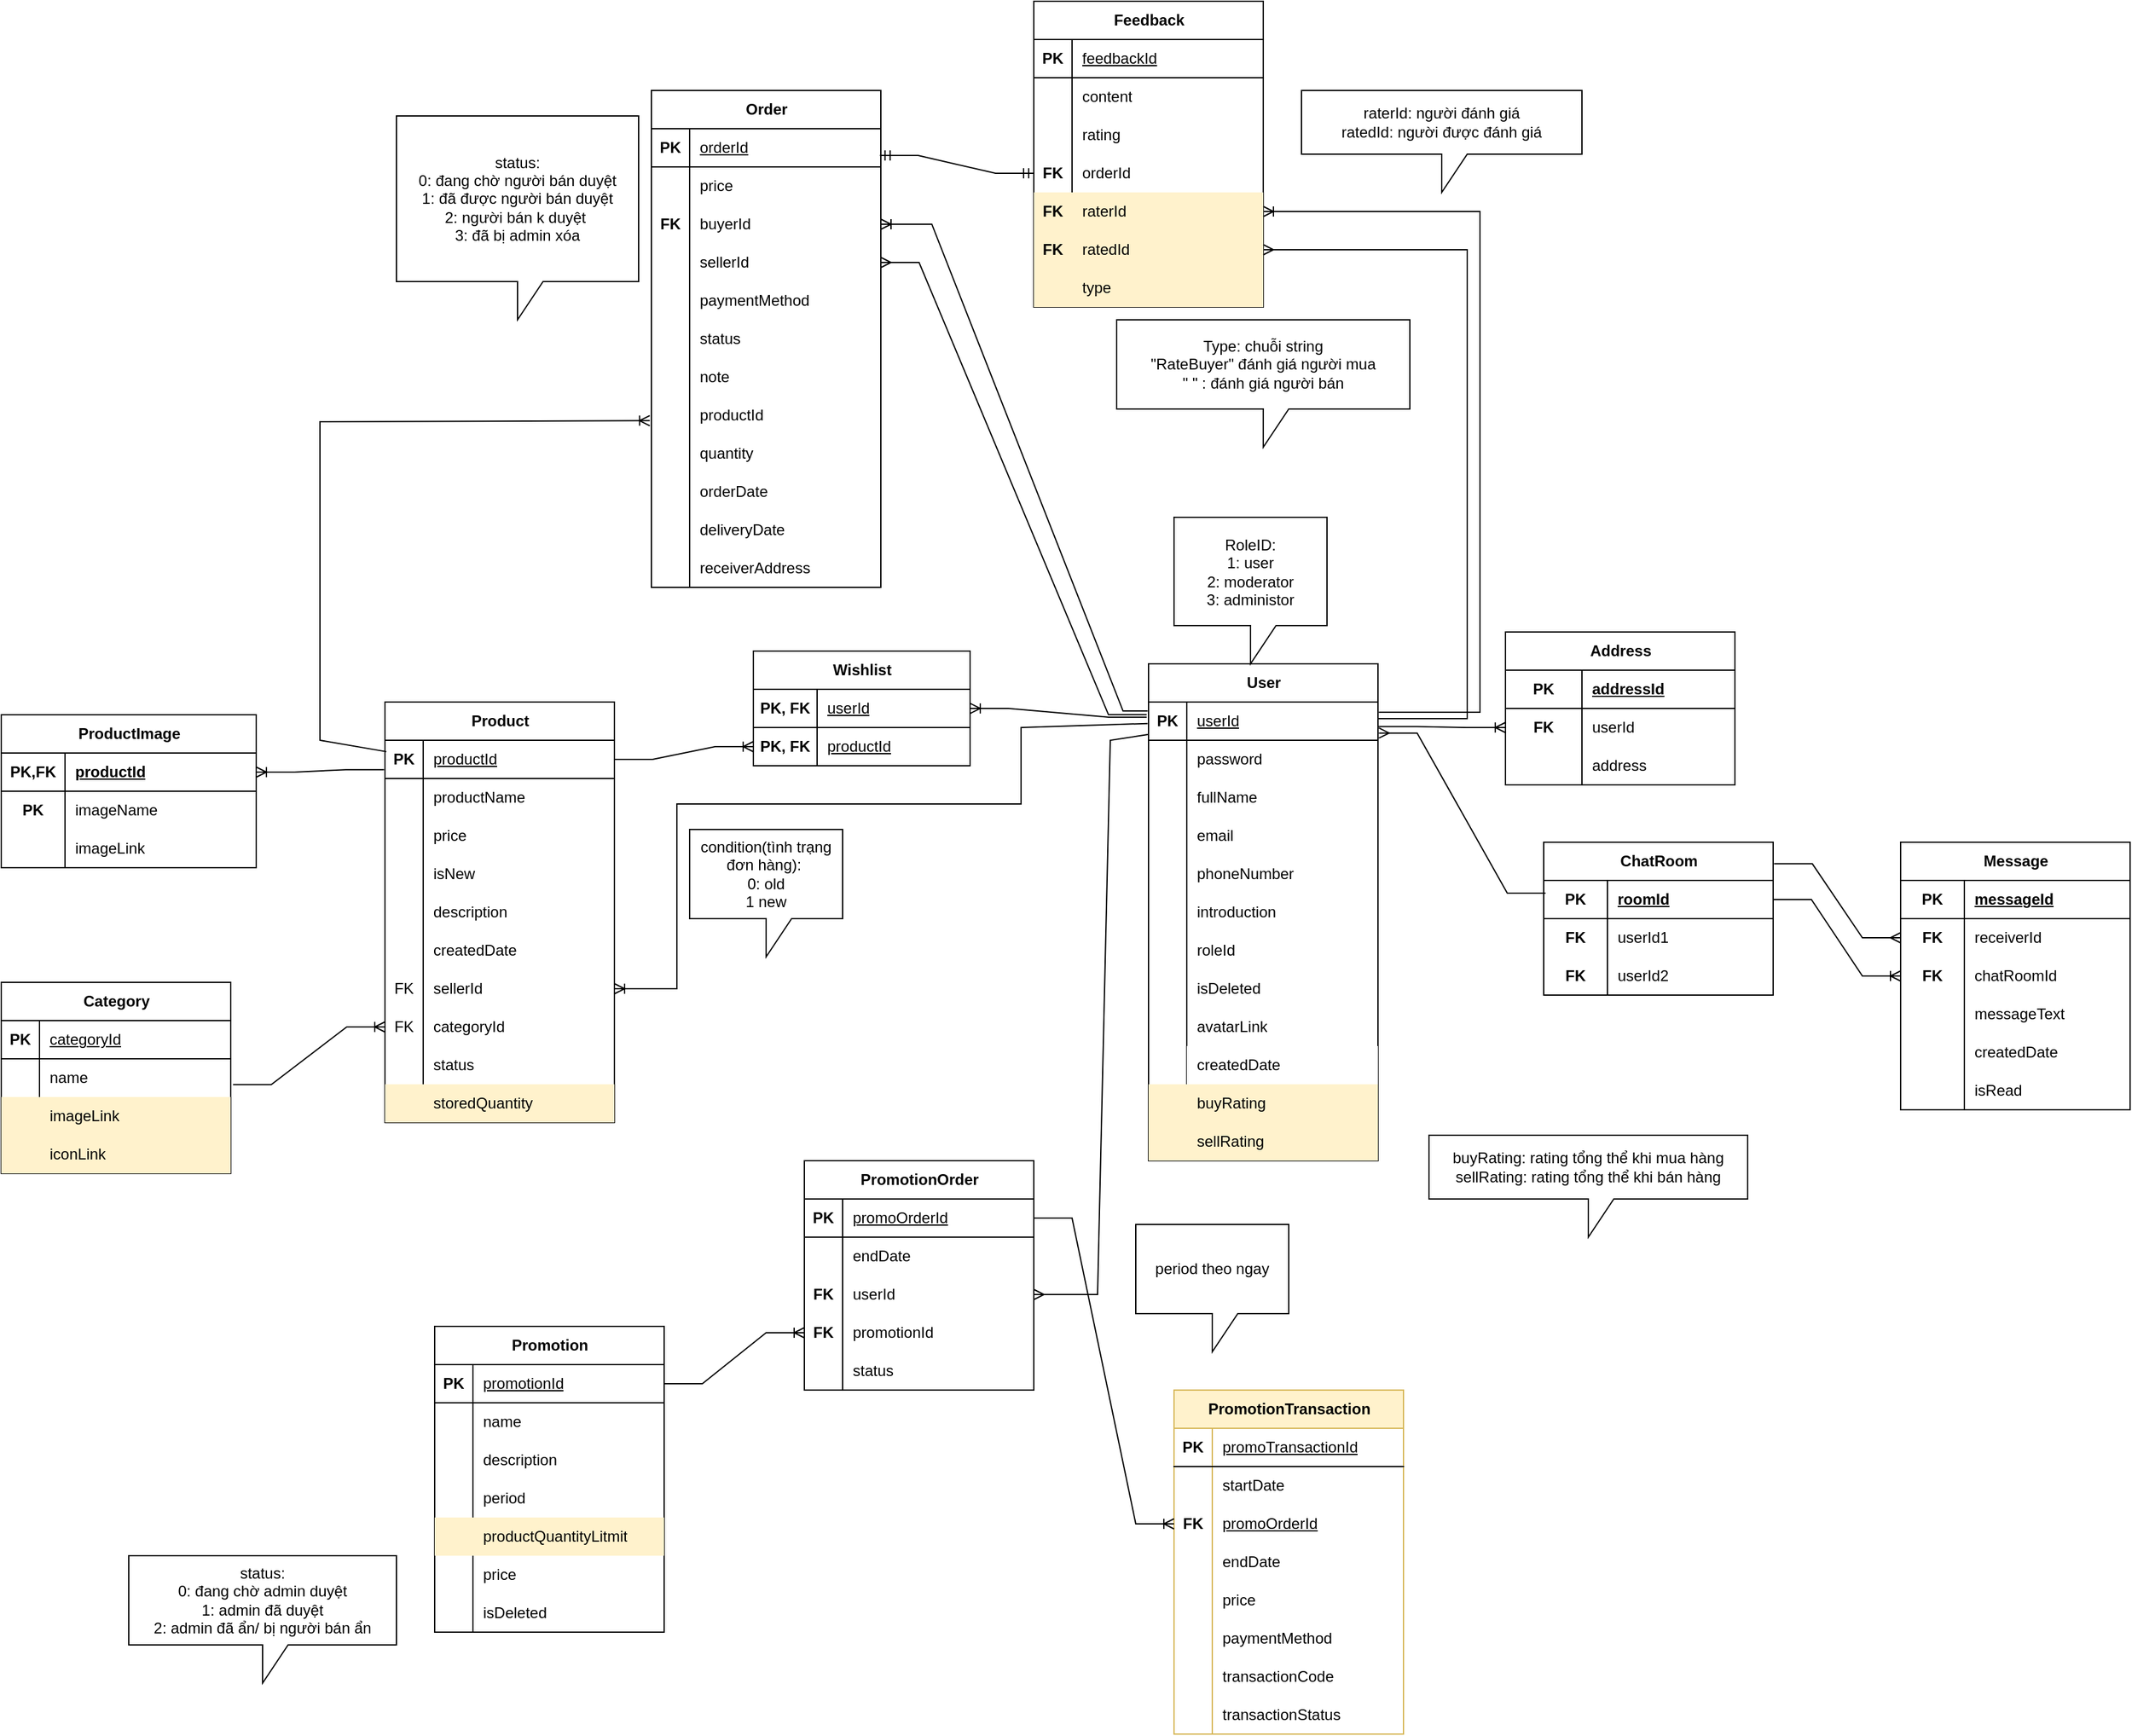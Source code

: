 <mxfile version="24.6.0" type="device">
  <diagram name="Page-1" id="2ca16b54-16f6-2749-3443-fa8db7711227">
    <mxGraphModel dx="2205" dy="1435" grid="1" gridSize="10" guides="1" tooltips="1" connect="1" arrows="1" fold="1" page="1" pageScale="1" pageWidth="1100" pageHeight="850" background="none" math="0" shadow="0">
      <root>
        <mxCell id="0" />
        <mxCell id="1" parent="0" />
        <object label="User" id="CdEZ3CyZhxFSUictnTEU-2">
          <mxCell style="shape=table;startSize=30;container=1;collapsible=1;childLayout=tableLayout;fixedRows=1;rowLines=0;fontStyle=1;align=center;resizeLast=1;html=1;" parent="1" vertex="1">
            <mxGeometry x="730" y="410" width="180" height="390" as="geometry" />
          </mxCell>
        </object>
        <mxCell id="CdEZ3CyZhxFSUictnTEU-3" value="" style="shape=tableRow;horizontal=0;startSize=0;swimlaneHead=0;swimlaneBody=0;fillColor=none;collapsible=0;dropTarget=0;points=[[0,0.5],[1,0.5]];portConstraint=eastwest;top=0;left=0;right=0;bottom=1;" parent="CdEZ3CyZhxFSUictnTEU-2" vertex="1">
          <mxGeometry y="30" width="180" height="30" as="geometry" />
        </mxCell>
        <mxCell id="CdEZ3CyZhxFSUictnTEU-4" value="PK" style="shape=partialRectangle;connectable=0;fillColor=none;top=0;left=0;bottom=0;right=0;fontStyle=1;overflow=hidden;whiteSpace=wrap;html=1;" parent="CdEZ3CyZhxFSUictnTEU-3" vertex="1">
          <mxGeometry width="30" height="30" as="geometry">
            <mxRectangle width="30" height="30" as="alternateBounds" />
          </mxGeometry>
        </mxCell>
        <mxCell id="CdEZ3CyZhxFSUictnTEU-5" value="&lt;span style=&quot;font-weight: normal;&quot;&gt;userId&lt;/span&gt;" style="shape=partialRectangle;connectable=0;fillColor=none;top=0;left=0;bottom=0;right=0;align=left;spacingLeft=6;fontStyle=5;overflow=hidden;whiteSpace=wrap;html=1;" parent="CdEZ3CyZhxFSUictnTEU-3" vertex="1">
          <mxGeometry x="30" width="150" height="30" as="geometry">
            <mxRectangle width="150" height="30" as="alternateBounds" />
          </mxGeometry>
        </mxCell>
        <mxCell id="CdEZ3CyZhxFSUictnTEU-345" value="" style="shape=tableRow;horizontal=0;startSize=0;swimlaneHead=0;swimlaneBody=0;fillColor=none;collapsible=0;dropTarget=0;points=[[0,0.5],[1,0.5]];portConstraint=eastwest;top=0;left=0;right=0;bottom=0;" parent="CdEZ3CyZhxFSUictnTEU-2" vertex="1">
          <mxGeometry y="60" width="180" height="30" as="geometry" />
        </mxCell>
        <mxCell id="CdEZ3CyZhxFSUictnTEU-346" value="" style="shape=partialRectangle;connectable=0;fillColor=none;top=0;left=0;bottom=0;right=0;fontStyle=0;overflow=hidden;whiteSpace=wrap;html=1;" parent="CdEZ3CyZhxFSUictnTEU-345" vertex="1">
          <mxGeometry width="30" height="30" as="geometry">
            <mxRectangle width="30" height="30" as="alternateBounds" />
          </mxGeometry>
        </mxCell>
        <mxCell id="CdEZ3CyZhxFSUictnTEU-347" value="password" style="shape=partialRectangle;connectable=0;fillColor=none;top=0;left=0;bottom=0;right=0;align=left;spacingLeft=6;fontStyle=0;overflow=hidden;whiteSpace=wrap;html=1;" parent="CdEZ3CyZhxFSUictnTEU-345" vertex="1">
          <mxGeometry x="30" width="150" height="30" as="geometry">
            <mxRectangle width="150" height="30" as="alternateBounds" />
          </mxGeometry>
        </mxCell>
        <mxCell id="CdEZ3CyZhxFSUictnTEU-6" value="" style="shape=tableRow;horizontal=0;startSize=0;swimlaneHead=0;swimlaneBody=0;fillColor=none;collapsible=0;dropTarget=0;points=[[0,0.5],[1,0.5]];portConstraint=eastwest;top=0;left=0;right=0;bottom=0;" parent="CdEZ3CyZhxFSUictnTEU-2" vertex="1">
          <mxGeometry y="90" width="180" height="30" as="geometry" />
        </mxCell>
        <mxCell id="CdEZ3CyZhxFSUictnTEU-7" value="" style="shape=partialRectangle;connectable=0;fillColor=none;top=0;left=0;bottom=0;right=0;editable=1;overflow=hidden;whiteSpace=wrap;html=1;" parent="CdEZ3CyZhxFSUictnTEU-6" vertex="1">
          <mxGeometry width="30" height="30" as="geometry">
            <mxRectangle width="30" height="30" as="alternateBounds" />
          </mxGeometry>
        </mxCell>
        <mxCell id="CdEZ3CyZhxFSUictnTEU-8" value="fullName" style="shape=partialRectangle;connectable=0;fillColor=none;top=0;left=0;bottom=0;right=0;align=left;spacingLeft=6;overflow=hidden;whiteSpace=wrap;html=1;" parent="CdEZ3CyZhxFSUictnTEU-6" vertex="1">
          <mxGeometry x="30" width="150" height="30" as="geometry">
            <mxRectangle width="150" height="30" as="alternateBounds" />
          </mxGeometry>
        </mxCell>
        <mxCell id="CdEZ3CyZhxFSUictnTEU-12" value="" style="shape=tableRow;horizontal=0;startSize=0;swimlaneHead=0;swimlaneBody=0;fillColor=none;collapsible=0;dropTarget=0;points=[[0,0.5],[1,0.5]];portConstraint=eastwest;top=0;left=0;right=0;bottom=0;" parent="CdEZ3CyZhxFSUictnTEU-2" vertex="1">
          <mxGeometry y="120" width="180" height="30" as="geometry" />
        </mxCell>
        <mxCell id="CdEZ3CyZhxFSUictnTEU-13" value="" style="shape=partialRectangle;connectable=0;fillColor=none;top=0;left=0;bottom=0;right=0;editable=1;overflow=hidden;whiteSpace=wrap;html=1;" parent="CdEZ3CyZhxFSUictnTEU-12" vertex="1">
          <mxGeometry width="30" height="30" as="geometry">
            <mxRectangle width="30" height="30" as="alternateBounds" />
          </mxGeometry>
        </mxCell>
        <mxCell id="CdEZ3CyZhxFSUictnTEU-14" value="email" style="shape=partialRectangle;connectable=0;fillColor=none;top=0;left=0;bottom=0;right=0;align=left;spacingLeft=6;overflow=hidden;whiteSpace=wrap;html=1;" parent="CdEZ3CyZhxFSUictnTEU-12" vertex="1">
          <mxGeometry x="30" width="150" height="30" as="geometry">
            <mxRectangle width="150" height="30" as="alternateBounds" />
          </mxGeometry>
        </mxCell>
        <mxCell id="CdEZ3CyZhxFSUictnTEU-9" value="" style="shape=tableRow;horizontal=0;startSize=0;swimlaneHead=0;swimlaneBody=0;fillColor=none;collapsible=0;dropTarget=0;points=[[0,0.5],[1,0.5]];portConstraint=eastwest;top=0;left=0;right=0;bottom=0;" parent="CdEZ3CyZhxFSUictnTEU-2" vertex="1">
          <mxGeometry y="150" width="180" height="30" as="geometry" />
        </mxCell>
        <mxCell id="CdEZ3CyZhxFSUictnTEU-10" value="" style="shape=partialRectangle;connectable=0;fillColor=none;top=0;left=0;bottom=0;right=0;editable=1;overflow=hidden;whiteSpace=wrap;html=1;" parent="CdEZ3CyZhxFSUictnTEU-9" vertex="1">
          <mxGeometry width="30" height="30" as="geometry">
            <mxRectangle width="30" height="30" as="alternateBounds" />
          </mxGeometry>
        </mxCell>
        <mxCell id="CdEZ3CyZhxFSUictnTEU-11" value="phoneNumber" style="shape=partialRectangle;connectable=0;fillColor=none;top=0;left=0;bottom=0;right=0;align=left;spacingLeft=6;overflow=hidden;whiteSpace=wrap;html=1;" parent="CdEZ3CyZhxFSUictnTEU-9" vertex="1">
          <mxGeometry x="30" width="150" height="30" as="geometry">
            <mxRectangle width="150" height="30" as="alternateBounds" />
          </mxGeometry>
        </mxCell>
        <mxCell id="CdEZ3CyZhxFSUictnTEU-16" value="" style="shape=tableRow;horizontal=0;startSize=0;swimlaneHead=0;swimlaneBody=0;fillColor=none;collapsible=0;dropTarget=0;points=[[0,0.5],[1,0.5]];portConstraint=eastwest;top=0;left=0;right=0;bottom=0;" parent="CdEZ3CyZhxFSUictnTEU-2" vertex="1">
          <mxGeometry y="180" width="180" height="30" as="geometry" />
        </mxCell>
        <mxCell id="CdEZ3CyZhxFSUictnTEU-17" value="" style="shape=partialRectangle;connectable=0;fillColor=none;top=0;left=0;bottom=0;right=0;fontStyle=0;overflow=hidden;whiteSpace=wrap;html=1;" parent="CdEZ3CyZhxFSUictnTEU-16" vertex="1">
          <mxGeometry width="30" height="30" as="geometry">
            <mxRectangle width="30" height="30" as="alternateBounds" />
          </mxGeometry>
        </mxCell>
        <mxCell id="CdEZ3CyZhxFSUictnTEU-18" value="introduction&amp;nbsp;" style="shape=partialRectangle;connectable=0;fillColor=none;top=0;left=0;bottom=0;right=0;align=left;spacingLeft=6;fontStyle=0;overflow=hidden;whiteSpace=wrap;html=1;" parent="CdEZ3CyZhxFSUictnTEU-16" vertex="1">
          <mxGeometry x="30" width="150" height="30" as="geometry">
            <mxRectangle width="150" height="30" as="alternateBounds" />
          </mxGeometry>
        </mxCell>
        <mxCell id="CdEZ3CyZhxFSUictnTEU-156" value="" style="shape=tableRow;horizontal=0;startSize=0;swimlaneHead=0;swimlaneBody=0;fillColor=none;collapsible=0;dropTarget=0;points=[[0,0.5],[1,0.5]];portConstraint=eastwest;top=0;left=0;right=0;bottom=0;" parent="CdEZ3CyZhxFSUictnTEU-2" vertex="1">
          <mxGeometry y="210" width="180" height="30" as="geometry" />
        </mxCell>
        <mxCell id="CdEZ3CyZhxFSUictnTEU-157" value="" style="shape=partialRectangle;connectable=0;fillColor=none;top=0;left=0;bottom=0;right=0;fontStyle=0;overflow=hidden;whiteSpace=wrap;html=1;" parent="CdEZ3CyZhxFSUictnTEU-156" vertex="1">
          <mxGeometry width="30" height="30" as="geometry">
            <mxRectangle width="30" height="30" as="alternateBounds" />
          </mxGeometry>
        </mxCell>
        <mxCell id="CdEZ3CyZhxFSUictnTEU-158" value="roleId" style="shape=partialRectangle;connectable=0;fillColor=none;top=0;left=0;bottom=0;right=0;align=left;spacingLeft=6;fontStyle=0;overflow=hidden;whiteSpace=wrap;html=1;" parent="CdEZ3CyZhxFSUictnTEU-156" vertex="1">
          <mxGeometry x="30" width="150" height="30" as="geometry">
            <mxRectangle width="150" height="30" as="alternateBounds" />
          </mxGeometry>
        </mxCell>
        <mxCell id="CdEZ3CyZhxFSUictnTEU-342" value="" style="shape=tableRow;horizontal=0;startSize=0;swimlaneHead=0;swimlaneBody=0;fillColor=none;collapsible=0;dropTarget=0;points=[[0,0.5],[1,0.5]];portConstraint=eastwest;top=0;left=0;right=0;bottom=0;" parent="CdEZ3CyZhxFSUictnTEU-2" vertex="1">
          <mxGeometry y="240" width="180" height="30" as="geometry" />
        </mxCell>
        <mxCell id="CdEZ3CyZhxFSUictnTEU-343" value="" style="shape=partialRectangle;connectable=0;fillColor=none;top=0;left=0;bottom=0;right=0;fontStyle=0;overflow=hidden;whiteSpace=wrap;html=1;" parent="CdEZ3CyZhxFSUictnTEU-342" vertex="1">
          <mxGeometry width="30" height="30" as="geometry">
            <mxRectangle width="30" height="30" as="alternateBounds" />
          </mxGeometry>
        </mxCell>
        <mxCell id="CdEZ3CyZhxFSUictnTEU-344" value="isDeleted" style="shape=partialRectangle;connectable=0;fillColor=none;top=0;left=0;bottom=0;right=0;align=left;spacingLeft=6;fontStyle=0;overflow=hidden;whiteSpace=wrap;html=1;" parent="CdEZ3CyZhxFSUictnTEU-342" vertex="1">
          <mxGeometry x="30" width="150" height="30" as="geometry">
            <mxRectangle width="150" height="30" as="alternateBounds" />
          </mxGeometry>
        </mxCell>
        <mxCell id="QvAU7ecHsZQy278lUhVn-88" value="" style="shape=tableRow;horizontal=0;startSize=0;swimlaneHead=0;swimlaneBody=0;fillColor=none;collapsible=0;dropTarget=0;points=[[0,0.5],[1,0.5]];portConstraint=eastwest;top=0;left=0;right=0;bottom=0;" parent="CdEZ3CyZhxFSUictnTEU-2" vertex="1">
          <mxGeometry y="270" width="180" height="30" as="geometry" />
        </mxCell>
        <mxCell id="QvAU7ecHsZQy278lUhVn-89" value="" style="shape=partialRectangle;connectable=0;fillColor=none;top=0;left=0;bottom=0;right=0;fontStyle=0;overflow=hidden;whiteSpace=wrap;html=1;" parent="QvAU7ecHsZQy278lUhVn-88" vertex="1">
          <mxGeometry width="30" height="30" as="geometry">
            <mxRectangle width="30" height="30" as="alternateBounds" />
          </mxGeometry>
        </mxCell>
        <mxCell id="QvAU7ecHsZQy278lUhVn-90" value="avatarLink" style="shape=partialRectangle;connectable=0;fillColor=none;top=0;left=0;bottom=0;right=0;align=left;spacingLeft=6;fontStyle=0;overflow=hidden;whiteSpace=wrap;html=1;" parent="QvAU7ecHsZQy278lUhVn-88" vertex="1">
          <mxGeometry x="30" width="150" height="30" as="geometry">
            <mxRectangle width="150" height="30" as="alternateBounds" />
          </mxGeometry>
        </mxCell>
        <mxCell id="enUyEAp53rSovuV9Oe24-2" value="" style="shape=tableRow;horizontal=0;startSize=0;swimlaneHead=0;swimlaneBody=0;fillColor=none;collapsible=0;dropTarget=0;points=[[0,0.5],[1,0.5]];portConstraint=eastwest;top=0;left=0;right=0;bottom=0;" parent="CdEZ3CyZhxFSUictnTEU-2" vertex="1">
          <mxGeometry y="300" width="180" height="30" as="geometry" />
        </mxCell>
        <mxCell id="enUyEAp53rSovuV9Oe24-3" value="" style="shape=partialRectangle;connectable=0;fillColor=none;top=0;left=0;bottom=0;right=0;editable=1;overflow=hidden;whiteSpace=wrap;html=1;" parent="enUyEAp53rSovuV9Oe24-2" vertex="1">
          <mxGeometry width="30" height="30" as="geometry">
            <mxRectangle width="30" height="30" as="alternateBounds" />
          </mxGeometry>
        </mxCell>
        <mxCell id="enUyEAp53rSovuV9Oe24-4" value="createdDate" style="shape=partialRectangle;connectable=0;top=0;left=0;bottom=0;right=0;align=left;spacingLeft=6;overflow=hidden;whiteSpace=wrap;html=1;" parent="enUyEAp53rSovuV9Oe24-2" vertex="1">
          <mxGeometry x="30" width="150" height="30" as="geometry">
            <mxRectangle width="150" height="30" as="alternateBounds" />
          </mxGeometry>
        </mxCell>
        <mxCell id="j1l9nlEc9lx-D9-xVbDg-4" value="" style="shape=tableRow;horizontal=0;startSize=0;swimlaneHead=0;swimlaneBody=0;fillColor=#fff2cc;collapsible=0;dropTarget=0;points=[[0,0.5],[1,0.5]];portConstraint=eastwest;top=0;left=0;right=0;bottom=0;strokeColor=#d6b656;" parent="CdEZ3CyZhxFSUictnTEU-2" vertex="1">
          <mxGeometry y="330" width="180" height="30" as="geometry" />
        </mxCell>
        <mxCell id="j1l9nlEc9lx-D9-xVbDg-5" value="" style="shape=partialRectangle;connectable=0;fillColor=none;top=0;left=0;bottom=0;right=0;editable=1;overflow=hidden;whiteSpace=wrap;html=1;" parent="j1l9nlEc9lx-D9-xVbDg-4" vertex="1">
          <mxGeometry width="30" height="30" as="geometry">
            <mxRectangle width="30" height="30" as="alternateBounds" />
          </mxGeometry>
        </mxCell>
        <mxCell id="j1l9nlEc9lx-D9-xVbDg-6" value="buyRating" style="shape=partialRectangle;connectable=0;top=0;left=0;bottom=0;right=0;align=left;spacingLeft=6;overflow=hidden;whiteSpace=wrap;html=1;fillColor=none;" parent="j1l9nlEc9lx-D9-xVbDg-4" vertex="1">
          <mxGeometry x="30" width="150" height="30" as="geometry">
            <mxRectangle width="150" height="30" as="alternateBounds" />
          </mxGeometry>
        </mxCell>
        <mxCell id="j1l9nlEc9lx-D9-xVbDg-7" value="" style="shape=tableRow;horizontal=0;startSize=0;swimlaneHead=0;swimlaneBody=0;fillColor=#fff2cc;collapsible=0;dropTarget=0;points=[[0,0.5],[1,0.5]];portConstraint=eastwest;top=0;left=0;right=0;bottom=0;strokeColor=#d6b656;" parent="CdEZ3CyZhxFSUictnTEU-2" vertex="1">
          <mxGeometry y="360" width="180" height="30" as="geometry" />
        </mxCell>
        <mxCell id="j1l9nlEc9lx-D9-xVbDg-8" value="" style="shape=partialRectangle;connectable=0;fillColor=none;top=0;left=0;bottom=0;right=0;editable=1;overflow=hidden;whiteSpace=wrap;html=1;" parent="j1l9nlEc9lx-D9-xVbDg-7" vertex="1">
          <mxGeometry width="30" height="30" as="geometry">
            <mxRectangle width="30" height="30" as="alternateBounds" />
          </mxGeometry>
        </mxCell>
        <mxCell id="j1l9nlEc9lx-D9-xVbDg-9" value="sellRating" style="shape=partialRectangle;connectable=0;top=0;left=0;bottom=0;right=0;align=left;spacingLeft=6;overflow=hidden;whiteSpace=wrap;html=1;fillColor=none;" parent="j1l9nlEc9lx-D9-xVbDg-7" vertex="1">
          <mxGeometry x="30" width="150" height="30" as="geometry">
            <mxRectangle width="150" height="30" as="alternateBounds" />
          </mxGeometry>
        </mxCell>
        <mxCell id="CdEZ3CyZhxFSUictnTEU-88" value="Product" style="shape=table;startSize=30;container=1;collapsible=1;childLayout=tableLayout;fixedRows=1;rowLines=0;fontStyle=1;align=center;resizeLast=1;html=1;" parent="1" vertex="1">
          <mxGeometry x="131" y="440" width="180" height="330" as="geometry" />
        </mxCell>
        <mxCell id="CdEZ3CyZhxFSUictnTEU-89" value="" style="shape=tableRow;horizontal=0;startSize=0;swimlaneHead=0;swimlaneBody=0;fillColor=none;collapsible=0;dropTarget=0;points=[[0,0.5],[1,0.5]];portConstraint=eastwest;top=0;left=0;right=0;bottom=1;" parent="CdEZ3CyZhxFSUictnTEU-88" vertex="1">
          <mxGeometry y="30" width="180" height="30" as="geometry" />
        </mxCell>
        <mxCell id="CdEZ3CyZhxFSUictnTEU-90" value="PK" style="shape=partialRectangle;connectable=0;fillColor=none;top=0;left=0;bottom=0;right=0;fontStyle=1;overflow=hidden;whiteSpace=wrap;html=1;" parent="CdEZ3CyZhxFSUictnTEU-89" vertex="1">
          <mxGeometry width="30" height="30" as="geometry">
            <mxRectangle width="30" height="30" as="alternateBounds" />
          </mxGeometry>
        </mxCell>
        <mxCell id="CdEZ3CyZhxFSUictnTEU-91" value="&lt;span style=&quot;font-weight: normal;&quot;&gt;productId&lt;/span&gt;" style="shape=partialRectangle;connectable=0;fillColor=none;top=0;left=0;bottom=0;right=0;align=left;spacingLeft=6;fontStyle=5;overflow=hidden;whiteSpace=wrap;html=1;" parent="CdEZ3CyZhxFSUictnTEU-89" vertex="1">
          <mxGeometry x="30" width="150" height="30" as="geometry">
            <mxRectangle width="150" height="30" as="alternateBounds" />
          </mxGeometry>
        </mxCell>
        <mxCell id="CdEZ3CyZhxFSUictnTEU-92" value="" style="shape=tableRow;horizontal=0;startSize=0;swimlaneHead=0;swimlaneBody=0;fillColor=none;collapsible=0;dropTarget=0;points=[[0,0.5],[1,0.5]];portConstraint=eastwest;top=0;left=0;right=0;bottom=0;" parent="CdEZ3CyZhxFSUictnTEU-88" vertex="1">
          <mxGeometry y="60" width="180" height="30" as="geometry" />
        </mxCell>
        <mxCell id="CdEZ3CyZhxFSUictnTEU-93" value="" style="shape=partialRectangle;connectable=0;fillColor=none;top=0;left=0;bottom=0;right=0;editable=1;overflow=hidden;whiteSpace=wrap;html=1;" parent="CdEZ3CyZhxFSUictnTEU-92" vertex="1">
          <mxGeometry width="30" height="30" as="geometry">
            <mxRectangle width="30" height="30" as="alternateBounds" />
          </mxGeometry>
        </mxCell>
        <mxCell id="CdEZ3CyZhxFSUictnTEU-94" value="productName" style="shape=partialRectangle;connectable=0;fillColor=none;top=0;left=0;bottom=0;right=0;align=left;spacingLeft=6;overflow=hidden;whiteSpace=wrap;html=1;" parent="CdEZ3CyZhxFSUictnTEU-92" vertex="1">
          <mxGeometry x="30" width="150" height="30" as="geometry">
            <mxRectangle width="150" height="30" as="alternateBounds" />
          </mxGeometry>
        </mxCell>
        <mxCell id="CdEZ3CyZhxFSUictnTEU-95" value="" style="shape=tableRow;horizontal=0;startSize=0;swimlaneHead=0;swimlaneBody=0;fillColor=none;collapsible=0;dropTarget=0;points=[[0,0.5],[1,0.5]];portConstraint=eastwest;top=0;left=0;right=0;bottom=0;" parent="CdEZ3CyZhxFSUictnTEU-88" vertex="1">
          <mxGeometry y="90" width="180" height="30" as="geometry" />
        </mxCell>
        <mxCell id="CdEZ3CyZhxFSUictnTEU-96" value="" style="shape=partialRectangle;connectable=0;fillColor=none;top=0;left=0;bottom=0;right=0;editable=1;overflow=hidden;whiteSpace=wrap;html=1;" parent="CdEZ3CyZhxFSUictnTEU-95" vertex="1">
          <mxGeometry width="30" height="30" as="geometry">
            <mxRectangle width="30" height="30" as="alternateBounds" />
          </mxGeometry>
        </mxCell>
        <mxCell id="CdEZ3CyZhxFSUictnTEU-97" value="price" style="shape=partialRectangle;connectable=0;fillColor=none;top=0;left=0;bottom=0;right=0;align=left;spacingLeft=6;overflow=hidden;whiteSpace=wrap;html=1;" parent="CdEZ3CyZhxFSUictnTEU-95" vertex="1">
          <mxGeometry x="30" width="150" height="30" as="geometry">
            <mxRectangle width="150" height="30" as="alternateBounds" />
          </mxGeometry>
        </mxCell>
        <mxCell id="CdEZ3CyZhxFSUictnTEU-98" value="" style="shape=tableRow;horizontal=0;startSize=0;swimlaneHead=0;swimlaneBody=0;fillColor=none;collapsible=0;dropTarget=0;points=[[0,0.5],[1,0.5]];portConstraint=eastwest;top=0;left=0;right=0;bottom=0;" parent="CdEZ3CyZhxFSUictnTEU-88" vertex="1">
          <mxGeometry y="120" width="180" height="30" as="geometry" />
        </mxCell>
        <mxCell id="CdEZ3CyZhxFSUictnTEU-99" value="" style="shape=partialRectangle;connectable=0;fillColor=none;top=0;left=0;bottom=0;right=0;editable=1;overflow=hidden;whiteSpace=wrap;html=1;" parent="CdEZ3CyZhxFSUictnTEU-98" vertex="1">
          <mxGeometry width="30" height="30" as="geometry">
            <mxRectangle width="30" height="30" as="alternateBounds" />
          </mxGeometry>
        </mxCell>
        <mxCell id="CdEZ3CyZhxFSUictnTEU-100" value="isNew" style="shape=partialRectangle;connectable=0;fillColor=none;top=0;left=0;bottom=0;right=0;align=left;spacingLeft=6;overflow=hidden;whiteSpace=wrap;html=1;" parent="CdEZ3CyZhxFSUictnTEU-98" vertex="1">
          <mxGeometry x="30" width="150" height="30" as="geometry">
            <mxRectangle width="150" height="30" as="alternateBounds" />
          </mxGeometry>
        </mxCell>
        <mxCell id="CdEZ3CyZhxFSUictnTEU-101" value="" style="shape=tableRow;horizontal=0;startSize=0;swimlaneHead=0;swimlaneBody=0;fillColor=none;collapsible=0;dropTarget=0;points=[[0,0.5],[1,0.5]];portConstraint=eastwest;top=0;left=0;right=0;bottom=0;" parent="CdEZ3CyZhxFSUictnTEU-88" vertex="1">
          <mxGeometry y="150" width="180" height="30" as="geometry" />
        </mxCell>
        <mxCell id="CdEZ3CyZhxFSUictnTEU-102" value="" style="shape=partialRectangle;connectable=0;fillColor=none;top=0;left=0;bottom=0;right=0;fontStyle=0;overflow=hidden;whiteSpace=wrap;html=1;" parent="CdEZ3CyZhxFSUictnTEU-101" vertex="1">
          <mxGeometry width="30" height="30" as="geometry">
            <mxRectangle width="30" height="30" as="alternateBounds" />
          </mxGeometry>
        </mxCell>
        <mxCell id="CdEZ3CyZhxFSUictnTEU-103" value="description" style="shape=partialRectangle;connectable=0;fillColor=none;top=0;left=0;bottom=0;right=0;align=left;spacingLeft=6;fontStyle=0;overflow=hidden;whiteSpace=wrap;html=1;" parent="CdEZ3CyZhxFSUictnTEU-101" vertex="1">
          <mxGeometry x="30" width="150" height="30" as="geometry">
            <mxRectangle width="150" height="30" as="alternateBounds" />
          </mxGeometry>
        </mxCell>
        <mxCell id="CdEZ3CyZhxFSUictnTEU-110" value="" style="shape=tableRow;horizontal=0;startSize=0;swimlaneHead=0;swimlaneBody=0;fillColor=none;collapsible=0;dropTarget=0;points=[[0,0.5],[1,0.5]];portConstraint=eastwest;top=0;left=0;right=0;bottom=0;" parent="CdEZ3CyZhxFSUictnTEU-88" vertex="1">
          <mxGeometry y="180" width="180" height="30" as="geometry" />
        </mxCell>
        <mxCell id="CdEZ3CyZhxFSUictnTEU-111" value="" style="shape=partialRectangle;connectable=0;fillColor=none;top=0;left=0;bottom=0;right=0;fontStyle=0;overflow=hidden;whiteSpace=wrap;html=1;" parent="CdEZ3CyZhxFSUictnTEU-110" vertex="1">
          <mxGeometry width="30" height="30" as="geometry">
            <mxRectangle width="30" height="30" as="alternateBounds" />
          </mxGeometry>
        </mxCell>
        <mxCell id="CdEZ3CyZhxFSUictnTEU-112" value="createdDate" style="shape=partialRectangle;connectable=0;fillColor=none;top=0;left=0;bottom=0;right=0;align=left;spacingLeft=6;fontStyle=0;overflow=hidden;whiteSpace=wrap;html=1;" parent="CdEZ3CyZhxFSUictnTEU-110" vertex="1">
          <mxGeometry x="30" width="150" height="30" as="geometry">
            <mxRectangle width="150" height="30" as="alternateBounds" />
          </mxGeometry>
        </mxCell>
        <mxCell id="CdEZ3CyZhxFSUictnTEU-118" value="" style="shape=tableRow;horizontal=0;startSize=0;swimlaneHead=0;swimlaneBody=0;fillColor=none;collapsible=0;dropTarget=0;points=[[0,0.5],[1,0.5]];portConstraint=eastwest;top=0;left=0;right=0;bottom=0;" parent="CdEZ3CyZhxFSUictnTEU-88" vertex="1">
          <mxGeometry y="210" width="180" height="30" as="geometry" />
        </mxCell>
        <mxCell id="CdEZ3CyZhxFSUictnTEU-119" value="FK" style="shape=partialRectangle;connectable=0;fillColor=none;top=0;left=0;bottom=0;right=0;fontStyle=0;overflow=hidden;whiteSpace=wrap;html=1;" parent="CdEZ3CyZhxFSUictnTEU-118" vertex="1">
          <mxGeometry width="30" height="30" as="geometry">
            <mxRectangle width="30" height="30" as="alternateBounds" />
          </mxGeometry>
        </mxCell>
        <mxCell id="CdEZ3CyZhxFSUictnTEU-120" value="sellerId" style="shape=partialRectangle;connectable=0;fillColor=none;top=0;left=0;bottom=0;right=0;align=left;spacingLeft=6;fontStyle=0;overflow=hidden;whiteSpace=wrap;html=1;" parent="CdEZ3CyZhxFSUictnTEU-118" vertex="1">
          <mxGeometry x="30" width="150" height="30" as="geometry">
            <mxRectangle width="150" height="30" as="alternateBounds" />
          </mxGeometry>
        </mxCell>
        <mxCell id="CdEZ3CyZhxFSUictnTEU-290" value="" style="shape=tableRow;horizontal=0;startSize=0;swimlaneHead=0;swimlaneBody=0;fillColor=none;collapsible=0;dropTarget=0;points=[[0,0.5],[1,0.5]];portConstraint=eastwest;top=0;left=0;right=0;bottom=0;" parent="CdEZ3CyZhxFSUictnTEU-88" vertex="1">
          <mxGeometry y="240" width="180" height="30" as="geometry" />
        </mxCell>
        <mxCell id="CdEZ3CyZhxFSUictnTEU-291" value="FK" style="shape=partialRectangle;connectable=0;fillColor=none;top=0;left=0;bottom=0;right=0;fontStyle=0;overflow=hidden;whiteSpace=wrap;html=1;" parent="CdEZ3CyZhxFSUictnTEU-290" vertex="1">
          <mxGeometry width="30" height="30" as="geometry">
            <mxRectangle width="30" height="30" as="alternateBounds" />
          </mxGeometry>
        </mxCell>
        <mxCell id="CdEZ3CyZhxFSUictnTEU-292" value="categoryId" style="shape=partialRectangle;connectable=0;fillColor=none;top=0;left=0;bottom=0;right=0;align=left;spacingLeft=6;fontStyle=0;overflow=hidden;whiteSpace=wrap;html=1;" parent="CdEZ3CyZhxFSUictnTEU-290" vertex="1">
          <mxGeometry x="30" width="150" height="30" as="geometry">
            <mxRectangle width="150" height="30" as="alternateBounds" />
          </mxGeometry>
        </mxCell>
        <mxCell id="CdEZ3CyZhxFSUictnTEU-354" value="" style="shape=tableRow;horizontal=0;startSize=0;swimlaneHead=0;swimlaneBody=0;fillColor=none;collapsible=0;dropTarget=0;points=[[0,0.5],[1,0.5]];portConstraint=eastwest;top=0;left=0;right=0;bottom=0;" parent="CdEZ3CyZhxFSUictnTEU-88" vertex="1">
          <mxGeometry y="270" width="180" height="30" as="geometry" />
        </mxCell>
        <mxCell id="CdEZ3CyZhxFSUictnTEU-355" value="" style="shape=partialRectangle;connectable=0;fillColor=none;top=0;left=0;bottom=0;right=0;fontStyle=0;overflow=hidden;whiteSpace=wrap;html=1;" parent="CdEZ3CyZhxFSUictnTEU-354" vertex="1">
          <mxGeometry width="30" height="30" as="geometry">
            <mxRectangle width="30" height="30" as="alternateBounds" />
          </mxGeometry>
        </mxCell>
        <mxCell id="CdEZ3CyZhxFSUictnTEU-356" value="status" style="shape=partialRectangle;connectable=0;fillColor=none;top=0;left=0;bottom=0;right=0;align=left;spacingLeft=6;fontStyle=0;overflow=hidden;whiteSpace=wrap;html=1;" parent="CdEZ3CyZhxFSUictnTEU-354" vertex="1">
          <mxGeometry x="30" width="150" height="30" as="geometry">
            <mxRectangle width="150" height="30" as="alternateBounds" />
          </mxGeometry>
        </mxCell>
        <mxCell id="j1l9nlEc9lx-D9-xVbDg-1" value="" style="shape=tableRow;horizontal=0;startSize=0;swimlaneHead=0;swimlaneBody=0;fillColor=#fff2cc;collapsible=0;dropTarget=0;points=[[0,0.5],[1,0.5]];portConstraint=eastwest;top=0;left=0;right=0;bottom=0;strokeColor=#d6b656;" parent="CdEZ3CyZhxFSUictnTEU-88" vertex="1">
          <mxGeometry y="300" width="180" height="30" as="geometry" />
        </mxCell>
        <mxCell id="j1l9nlEc9lx-D9-xVbDg-2" value="" style="shape=partialRectangle;connectable=0;fillColor=none;top=0;left=0;bottom=0;right=0;fontStyle=0;overflow=hidden;whiteSpace=wrap;html=1;" parent="j1l9nlEc9lx-D9-xVbDg-1" vertex="1">
          <mxGeometry width="30" height="30" as="geometry">
            <mxRectangle width="30" height="30" as="alternateBounds" />
          </mxGeometry>
        </mxCell>
        <mxCell id="j1l9nlEc9lx-D9-xVbDg-3" value="storedQuantity" style="shape=partialRectangle;connectable=0;fillColor=none;top=0;left=0;bottom=0;right=0;align=left;spacingLeft=6;fontStyle=0;overflow=hidden;whiteSpace=wrap;html=1;" parent="j1l9nlEc9lx-D9-xVbDg-1" vertex="1">
          <mxGeometry x="30" width="150" height="30" as="geometry">
            <mxRectangle width="150" height="30" as="alternateBounds" />
          </mxGeometry>
        </mxCell>
        <mxCell id="CdEZ3CyZhxFSUictnTEU-125" value="" style="fontSize=12;html=1;endArrow=ERoneToMany;rounded=0;exitX=-0.004;exitY=0.562;exitDx=0;exitDy=0;entryX=1;entryY=0.5;entryDx=0;entryDy=0;exitPerimeter=0;" parent="1" source="CdEZ3CyZhxFSUictnTEU-3" target="CdEZ3CyZhxFSUictnTEU-118" edge="1">
          <mxGeometry width="100" height="100" relative="1" as="geometry">
            <mxPoint x="630.0" y="480" as="sourcePoint" />
            <mxPoint x="280.0" y="710" as="targetPoint" />
            <Array as="points">
              <mxPoint x="630" y="460" />
              <mxPoint x="630" y="520" />
              <mxPoint x="510" y="520" />
              <mxPoint x="360" y="520" />
              <mxPoint x="360" y="665" />
            </Array>
          </mxGeometry>
        </mxCell>
        <mxCell id="CdEZ3CyZhxFSUictnTEU-126" value="Order" style="shape=table;startSize=30;container=1;collapsible=1;childLayout=tableLayout;fixedRows=1;rowLines=0;fontStyle=1;align=center;resizeLast=1;html=1;" parent="1" vertex="1">
          <mxGeometry x="340" y="-40" width="180" height="390.0" as="geometry" />
        </mxCell>
        <mxCell id="CdEZ3CyZhxFSUictnTEU-127" value="" style="shape=tableRow;horizontal=0;startSize=0;swimlaneHead=0;swimlaneBody=0;fillColor=none;collapsible=0;dropTarget=0;points=[[0,0.5],[1,0.5]];portConstraint=eastwest;top=0;left=0;right=0;bottom=1;" parent="CdEZ3CyZhxFSUictnTEU-126" vertex="1">
          <mxGeometry y="30" width="180" height="30" as="geometry" />
        </mxCell>
        <mxCell id="CdEZ3CyZhxFSUictnTEU-128" value="PK" style="shape=partialRectangle;connectable=0;fillColor=none;top=0;left=0;bottom=0;right=0;fontStyle=1;overflow=hidden;whiteSpace=wrap;html=1;" parent="CdEZ3CyZhxFSUictnTEU-127" vertex="1">
          <mxGeometry width="30" height="30" as="geometry">
            <mxRectangle width="30" height="30" as="alternateBounds" />
          </mxGeometry>
        </mxCell>
        <mxCell id="CdEZ3CyZhxFSUictnTEU-129" value="&lt;span style=&quot;font-weight: 400;&quot;&gt;orderId&lt;/span&gt;" style="shape=partialRectangle;connectable=0;fillColor=none;top=0;left=0;bottom=0;right=0;align=left;spacingLeft=6;fontStyle=5;overflow=hidden;whiteSpace=wrap;html=1;" parent="CdEZ3CyZhxFSUictnTEU-127" vertex="1">
          <mxGeometry x="30" width="150" height="30" as="geometry">
            <mxRectangle width="150" height="30" as="alternateBounds" />
          </mxGeometry>
        </mxCell>
        <mxCell id="CdEZ3CyZhxFSUictnTEU-133" value="" style="shape=tableRow;horizontal=0;startSize=0;swimlaneHead=0;swimlaneBody=0;fillColor=none;collapsible=0;dropTarget=0;points=[[0,0.5],[1,0.5]];portConstraint=eastwest;top=0;left=0;right=0;bottom=0;" parent="CdEZ3CyZhxFSUictnTEU-126" vertex="1">
          <mxGeometry y="60" width="180" height="30" as="geometry" />
        </mxCell>
        <mxCell id="CdEZ3CyZhxFSUictnTEU-134" value="" style="shape=partialRectangle;connectable=0;fillColor=none;top=0;left=0;bottom=0;right=0;editable=1;overflow=hidden;whiteSpace=wrap;html=1;" parent="CdEZ3CyZhxFSUictnTEU-133" vertex="1">
          <mxGeometry width="30" height="30" as="geometry">
            <mxRectangle width="30" height="30" as="alternateBounds" />
          </mxGeometry>
        </mxCell>
        <mxCell id="CdEZ3CyZhxFSUictnTEU-135" value="price" style="shape=partialRectangle;connectable=0;fillColor=none;top=0;left=0;bottom=0;right=0;align=left;spacingLeft=6;overflow=hidden;whiteSpace=wrap;html=1;" parent="CdEZ3CyZhxFSUictnTEU-133" vertex="1">
          <mxGeometry x="30" width="150" height="30" as="geometry">
            <mxRectangle width="150" height="30" as="alternateBounds" />
          </mxGeometry>
        </mxCell>
        <mxCell id="CdEZ3CyZhxFSUictnTEU-194" value="" style="shape=tableRow;horizontal=0;startSize=0;swimlaneHead=0;swimlaneBody=0;fillColor=none;collapsible=0;dropTarget=0;points=[[0,0.5],[1,0.5]];portConstraint=eastwest;top=0;left=0;right=0;bottom=0;" parent="CdEZ3CyZhxFSUictnTEU-126" vertex="1">
          <mxGeometry y="90" width="180" height="30" as="geometry" />
        </mxCell>
        <mxCell id="CdEZ3CyZhxFSUictnTEU-195" value="&lt;b&gt;FK&lt;/b&gt;" style="shape=partialRectangle;connectable=0;fillColor=none;top=0;left=0;bottom=0;right=0;editable=1;overflow=hidden;whiteSpace=wrap;html=1;" parent="CdEZ3CyZhxFSUictnTEU-194" vertex="1">
          <mxGeometry width="30" height="30" as="geometry">
            <mxRectangle width="30" height="30" as="alternateBounds" />
          </mxGeometry>
        </mxCell>
        <mxCell id="CdEZ3CyZhxFSUictnTEU-196" value="buyerId" style="shape=partialRectangle;connectable=0;fillColor=none;top=0;left=0;bottom=0;right=0;align=left;spacingLeft=6;overflow=hidden;whiteSpace=wrap;html=1;" parent="CdEZ3CyZhxFSUictnTEU-194" vertex="1">
          <mxGeometry x="30" width="150" height="30" as="geometry">
            <mxRectangle width="150" height="30" as="alternateBounds" />
          </mxGeometry>
        </mxCell>
        <mxCell id="P6H75Iuykzm-ga6hv1Ka-4" value="" style="shape=tableRow;horizontal=0;startSize=0;swimlaneHead=0;swimlaneBody=0;fillColor=none;collapsible=0;dropTarget=0;points=[[0,0.5],[1,0.5]];portConstraint=eastwest;top=0;left=0;right=0;bottom=0;" parent="CdEZ3CyZhxFSUictnTEU-126" vertex="1">
          <mxGeometry y="120" width="180" height="30" as="geometry" />
        </mxCell>
        <mxCell id="P6H75Iuykzm-ga6hv1Ka-5" value="" style="shape=partialRectangle;connectable=0;fillColor=none;top=0;left=0;bottom=0;right=0;editable=1;overflow=hidden;whiteSpace=wrap;html=1;" parent="P6H75Iuykzm-ga6hv1Ka-4" vertex="1">
          <mxGeometry width="30" height="30" as="geometry">
            <mxRectangle width="30" height="30" as="alternateBounds" />
          </mxGeometry>
        </mxCell>
        <mxCell id="P6H75Iuykzm-ga6hv1Ka-6" value="sellerId" style="shape=partialRectangle;connectable=0;fillColor=none;top=0;left=0;bottom=0;right=0;align=left;spacingLeft=6;overflow=hidden;whiteSpace=wrap;html=1;" parent="P6H75Iuykzm-ga6hv1Ka-4" vertex="1">
          <mxGeometry x="30" width="150" height="30" as="geometry">
            <mxRectangle width="150" height="30" as="alternateBounds" />
          </mxGeometry>
        </mxCell>
        <mxCell id="CdEZ3CyZhxFSUictnTEU-351" value="" style="shape=tableRow;horizontal=0;startSize=0;swimlaneHead=0;swimlaneBody=0;fillColor=none;collapsible=0;dropTarget=0;points=[[0,0.5],[1,0.5]];portConstraint=eastwest;top=0;left=0;right=0;bottom=0;" parent="CdEZ3CyZhxFSUictnTEU-126" vertex="1">
          <mxGeometry y="150" width="180" height="30" as="geometry" />
        </mxCell>
        <mxCell id="CdEZ3CyZhxFSUictnTEU-352" value="" style="shape=partialRectangle;connectable=0;fillColor=none;top=0;left=0;bottom=0;right=0;editable=1;overflow=hidden;whiteSpace=wrap;html=1;" parent="CdEZ3CyZhxFSUictnTEU-351" vertex="1">
          <mxGeometry width="30" height="30" as="geometry">
            <mxRectangle width="30" height="30" as="alternateBounds" />
          </mxGeometry>
        </mxCell>
        <mxCell id="CdEZ3CyZhxFSUictnTEU-353" value="paymentMethod" style="shape=partialRectangle;connectable=0;fillColor=none;top=0;left=0;bottom=0;right=0;align=left;spacingLeft=6;overflow=hidden;whiteSpace=wrap;html=1;" parent="CdEZ3CyZhxFSUictnTEU-351" vertex="1">
          <mxGeometry x="30" width="150" height="30" as="geometry">
            <mxRectangle width="150" height="30" as="alternateBounds" />
          </mxGeometry>
        </mxCell>
        <mxCell id="CdEZ3CyZhxFSUictnTEU-357" value="" style="shape=tableRow;horizontal=0;startSize=0;swimlaneHead=0;swimlaneBody=0;fillColor=none;collapsible=0;dropTarget=0;points=[[0,0.5],[1,0.5]];portConstraint=eastwest;top=0;left=0;right=0;bottom=0;" parent="CdEZ3CyZhxFSUictnTEU-126" vertex="1">
          <mxGeometry y="180" width="180" height="30" as="geometry" />
        </mxCell>
        <mxCell id="CdEZ3CyZhxFSUictnTEU-358" value="" style="shape=partialRectangle;connectable=0;fillColor=none;top=0;left=0;bottom=0;right=0;editable=1;overflow=hidden;whiteSpace=wrap;html=1;" parent="CdEZ3CyZhxFSUictnTEU-357" vertex="1">
          <mxGeometry width="30" height="30" as="geometry">
            <mxRectangle width="30" height="30" as="alternateBounds" />
          </mxGeometry>
        </mxCell>
        <mxCell id="CdEZ3CyZhxFSUictnTEU-359" value="status" style="shape=partialRectangle;connectable=0;fillColor=none;top=0;left=0;bottom=0;right=0;align=left;spacingLeft=6;overflow=hidden;whiteSpace=wrap;html=1;" parent="CdEZ3CyZhxFSUictnTEU-357" vertex="1">
          <mxGeometry x="30" width="150" height="30" as="geometry">
            <mxRectangle width="150" height="30" as="alternateBounds" />
          </mxGeometry>
        </mxCell>
        <mxCell id="QvAU7ecHsZQy278lUhVn-99" value="" style="shape=tableRow;horizontal=0;startSize=0;swimlaneHead=0;swimlaneBody=0;fillColor=none;collapsible=0;dropTarget=0;points=[[0,0.5],[1,0.5]];portConstraint=eastwest;top=0;left=0;right=0;bottom=0;" parent="CdEZ3CyZhxFSUictnTEU-126" vertex="1">
          <mxGeometry y="210" width="180" height="30" as="geometry" />
        </mxCell>
        <mxCell id="QvAU7ecHsZQy278lUhVn-100" value="" style="shape=partialRectangle;connectable=0;fillColor=none;top=0;left=0;bottom=0;right=0;editable=1;overflow=hidden;whiteSpace=wrap;html=1;" parent="QvAU7ecHsZQy278lUhVn-99" vertex="1">
          <mxGeometry width="30" height="30" as="geometry">
            <mxRectangle width="30" height="30" as="alternateBounds" />
          </mxGeometry>
        </mxCell>
        <mxCell id="QvAU7ecHsZQy278lUhVn-101" value="note" style="shape=partialRectangle;connectable=0;fillColor=none;top=0;left=0;bottom=0;right=0;align=left;spacingLeft=6;overflow=hidden;whiteSpace=wrap;html=1;" parent="QvAU7ecHsZQy278lUhVn-99" vertex="1">
          <mxGeometry x="30" width="150" height="30" as="geometry">
            <mxRectangle width="150" height="30" as="alternateBounds" />
          </mxGeometry>
        </mxCell>
        <mxCell id="QvAU7ecHsZQy278lUhVn-105" value="" style="shape=tableRow;horizontal=0;startSize=0;swimlaneHead=0;swimlaneBody=0;fillColor=none;collapsible=0;dropTarget=0;points=[[0,0.5],[1,0.5]];portConstraint=eastwest;top=0;left=0;right=0;bottom=0;" parent="CdEZ3CyZhxFSUictnTEU-126" vertex="1">
          <mxGeometry y="240" width="180" height="30" as="geometry" />
        </mxCell>
        <mxCell id="QvAU7ecHsZQy278lUhVn-106" value="" style="shape=partialRectangle;connectable=0;fillColor=none;top=0;left=0;bottom=0;right=0;editable=1;overflow=hidden;whiteSpace=wrap;html=1;" parent="QvAU7ecHsZQy278lUhVn-105" vertex="1">
          <mxGeometry width="30" height="30" as="geometry">
            <mxRectangle width="30" height="30" as="alternateBounds" />
          </mxGeometry>
        </mxCell>
        <mxCell id="QvAU7ecHsZQy278lUhVn-107" value="productId" style="shape=partialRectangle;connectable=0;fillColor=none;top=0;left=0;bottom=0;right=0;align=left;spacingLeft=6;overflow=hidden;whiteSpace=wrap;html=1;" parent="QvAU7ecHsZQy278lUhVn-105" vertex="1">
          <mxGeometry x="30" width="150" height="30" as="geometry">
            <mxRectangle width="150" height="30" as="alternateBounds" />
          </mxGeometry>
        </mxCell>
        <mxCell id="QvAU7ecHsZQy278lUhVn-108" value="" style="shape=tableRow;horizontal=0;startSize=0;swimlaneHead=0;swimlaneBody=0;fillColor=none;collapsible=0;dropTarget=0;points=[[0,0.5],[1,0.5]];portConstraint=eastwest;top=0;left=0;right=0;bottom=0;" parent="CdEZ3CyZhxFSUictnTEU-126" vertex="1">
          <mxGeometry y="270" width="180" height="30" as="geometry" />
        </mxCell>
        <mxCell id="QvAU7ecHsZQy278lUhVn-109" value="" style="shape=partialRectangle;connectable=0;fillColor=none;top=0;left=0;bottom=0;right=0;editable=1;overflow=hidden;whiteSpace=wrap;html=1;" parent="QvAU7ecHsZQy278lUhVn-108" vertex="1">
          <mxGeometry width="30" height="30" as="geometry">
            <mxRectangle width="30" height="30" as="alternateBounds" />
          </mxGeometry>
        </mxCell>
        <mxCell id="QvAU7ecHsZQy278lUhVn-110" value="quantity" style="shape=partialRectangle;connectable=0;fillColor=none;top=0;left=0;bottom=0;right=0;align=left;spacingLeft=6;overflow=hidden;whiteSpace=wrap;html=1;" parent="QvAU7ecHsZQy278lUhVn-108" vertex="1">
          <mxGeometry x="30" width="150" height="30" as="geometry">
            <mxRectangle width="150" height="30" as="alternateBounds" />
          </mxGeometry>
        </mxCell>
        <mxCell id="CdEZ3CyZhxFSUictnTEU-130" value="" style="shape=tableRow;horizontal=0;startSize=0;swimlaneHead=0;swimlaneBody=0;fillColor=none;collapsible=0;dropTarget=0;points=[[0,0.5],[1,0.5]];portConstraint=eastwest;top=0;left=0;right=0;bottom=0;" parent="CdEZ3CyZhxFSUictnTEU-126" vertex="1">
          <mxGeometry y="300" width="180" height="30" as="geometry" />
        </mxCell>
        <mxCell id="CdEZ3CyZhxFSUictnTEU-131" value="" style="shape=partialRectangle;connectable=0;fillColor=none;top=0;left=0;bottom=0;right=0;editable=1;overflow=hidden;whiteSpace=wrap;html=1;" parent="CdEZ3CyZhxFSUictnTEU-130" vertex="1">
          <mxGeometry width="30" height="30" as="geometry">
            <mxRectangle width="30" height="30" as="alternateBounds" />
          </mxGeometry>
        </mxCell>
        <mxCell id="CdEZ3CyZhxFSUictnTEU-132" value="orderDate" style="shape=partialRectangle;connectable=0;fillColor=none;top=0;left=0;bottom=0;right=0;align=left;spacingLeft=6;overflow=hidden;whiteSpace=wrap;html=1;" parent="CdEZ3CyZhxFSUictnTEU-130" vertex="1">
          <mxGeometry x="30" width="150" height="30" as="geometry">
            <mxRectangle width="150" height="30" as="alternateBounds" />
          </mxGeometry>
        </mxCell>
        <mxCell id="3JVPByBVNyA3cewvrdAR-1" value="" style="shape=tableRow;horizontal=0;startSize=0;swimlaneHead=0;swimlaneBody=0;fillColor=none;collapsible=0;dropTarget=0;points=[[0,0.5],[1,0.5]];portConstraint=eastwest;top=0;left=0;right=0;bottom=0;" parent="CdEZ3CyZhxFSUictnTEU-126" vertex="1">
          <mxGeometry y="330" width="180" height="30" as="geometry" />
        </mxCell>
        <mxCell id="3JVPByBVNyA3cewvrdAR-2" value="" style="shape=partialRectangle;connectable=0;fillColor=none;top=0;left=0;bottom=0;right=0;editable=1;overflow=hidden;whiteSpace=wrap;html=1;" parent="3JVPByBVNyA3cewvrdAR-1" vertex="1">
          <mxGeometry width="30" height="30" as="geometry">
            <mxRectangle width="30" height="30" as="alternateBounds" />
          </mxGeometry>
        </mxCell>
        <mxCell id="3JVPByBVNyA3cewvrdAR-3" value="deliveryDate" style="shape=partialRectangle;connectable=0;fillColor=none;top=0;left=0;bottom=0;right=0;align=left;spacingLeft=6;overflow=hidden;whiteSpace=wrap;html=1;" parent="3JVPByBVNyA3cewvrdAR-1" vertex="1">
          <mxGeometry x="30" width="150" height="30" as="geometry">
            <mxRectangle width="150" height="30" as="alternateBounds" />
          </mxGeometry>
        </mxCell>
        <mxCell id="QvAU7ecHsZQy278lUhVn-112" value="" style="shape=tableRow;horizontal=0;startSize=0;swimlaneHead=0;swimlaneBody=0;fillColor=none;collapsible=0;dropTarget=0;points=[[0,0.5],[1,0.5]];portConstraint=eastwest;top=0;left=0;right=0;bottom=0;" parent="CdEZ3CyZhxFSUictnTEU-126" vertex="1">
          <mxGeometry y="360" width="180" height="30" as="geometry" />
        </mxCell>
        <mxCell id="QvAU7ecHsZQy278lUhVn-113" value="" style="shape=partialRectangle;connectable=0;fillColor=none;top=0;left=0;bottom=0;right=0;editable=1;overflow=hidden;whiteSpace=wrap;html=1;" parent="QvAU7ecHsZQy278lUhVn-112" vertex="1">
          <mxGeometry width="30" height="30" as="geometry">
            <mxRectangle width="30" height="30" as="alternateBounds" />
          </mxGeometry>
        </mxCell>
        <mxCell id="QvAU7ecHsZQy278lUhVn-114" value="receiverAddress" style="shape=partialRectangle;connectable=0;fillColor=none;top=0;left=0;bottom=0;right=0;align=left;spacingLeft=6;overflow=hidden;whiteSpace=wrap;html=1;" parent="QvAU7ecHsZQy278lUhVn-112" vertex="1">
          <mxGeometry x="30" width="150" height="30" as="geometry">
            <mxRectangle width="150" height="30" as="alternateBounds" />
          </mxGeometry>
        </mxCell>
        <mxCell id="CdEZ3CyZhxFSUictnTEU-139" value="Wishlist" style="shape=table;startSize=30;container=1;collapsible=1;childLayout=tableLayout;fixedRows=1;rowLines=0;fontStyle=1;align=center;resizeLast=1;html=1;" parent="1" vertex="1">
          <mxGeometry x="420" y="400" width="170" height="90" as="geometry" />
        </mxCell>
        <mxCell id="CdEZ3CyZhxFSUictnTEU-140" value="" style="shape=tableRow;horizontal=0;startSize=0;swimlaneHead=0;swimlaneBody=0;fillColor=none;collapsible=0;dropTarget=0;points=[[0,0.5],[1,0.5]];portConstraint=eastwest;top=0;left=0;right=0;bottom=1;" parent="CdEZ3CyZhxFSUictnTEU-139" vertex="1">
          <mxGeometry y="30" width="170" height="30" as="geometry" />
        </mxCell>
        <mxCell id="CdEZ3CyZhxFSUictnTEU-141" value="PK, FK" style="shape=partialRectangle;connectable=0;fillColor=none;top=0;left=0;bottom=0;right=0;fontStyle=1;overflow=hidden;whiteSpace=wrap;html=1;" parent="CdEZ3CyZhxFSUictnTEU-140" vertex="1">
          <mxGeometry width="50.0" height="30" as="geometry">
            <mxRectangle width="50.0" height="30" as="alternateBounds" />
          </mxGeometry>
        </mxCell>
        <mxCell id="CdEZ3CyZhxFSUictnTEU-142" value="&lt;span style=&quot;font-weight: normal;&quot;&gt;userId&lt;/span&gt;" style="shape=partialRectangle;connectable=0;fillColor=none;top=0;left=0;bottom=0;right=0;align=left;spacingLeft=6;fontStyle=5;overflow=hidden;whiteSpace=wrap;html=1;" parent="CdEZ3CyZhxFSUictnTEU-140" vertex="1">
          <mxGeometry x="50.0" width="120.0" height="30" as="geometry">
            <mxRectangle width="120.0" height="30" as="alternateBounds" />
          </mxGeometry>
        </mxCell>
        <mxCell id="CdEZ3CyZhxFSUictnTEU-143" value="" style="shape=tableRow;horizontal=0;startSize=0;swimlaneHead=0;swimlaneBody=0;fillColor=none;collapsible=0;dropTarget=0;points=[[0,0.5],[1,0.5]];portConstraint=eastwest;top=0;left=0;right=0;bottom=0;" parent="CdEZ3CyZhxFSUictnTEU-139" vertex="1">
          <mxGeometry y="60" width="170" height="30" as="geometry" />
        </mxCell>
        <mxCell id="CdEZ3CyZhxFSUictnTEU-144" value="&lt;b&gt;PK, FK&lt;/b&gt;" style="shape=partialRectangle;connectable=0;fillColor=none;top=0;left=0;bottom=0;right=0;editable=1;overflow=hidden;whiteSpace=wrap;html=1;" parent="CdEZ3CyZhxFSUictnTEU-143" vertex="1">
          <mxGeometry width="50.0" height="30" as="geometry">
            <mxRectangle width="50.0" height="30" as="alternateBounds" />
          </mxGeometry>
        </mxCell>
        <mxCell id="CdEZ3CyZhxFSUictnTEU-145" value="&lt;u style=&quot;&quot;&gt;productId&lt;/u&gt;" style="shape=partialRectangle;connectable=0;fillColor=none;top=0;left=0;bottom=0;right=0;align=left;spacingLeft=6;overflow=hidden;whiteSpace=wrap;html=1;" parent="CdEZ3CyZhxFSUictnTEU-143" vertex="1">
          <mxGeometry x="50.0" width="120.0" height="30" as="geometry">
            <mxRectangle width="120.0" height="30" as="alternateBounds" />
          </mxGeometry>
        </mxCell>
        <mxCell id="CdEZ3CyZhxFSUictnTEU-153" value="" style="edgeStyle=entityRelationEdgeStyle;fontSize=12;html=1;endArrow=ERoneToMany;rounded=0;entryX=0;entryY=0.5;entryDx=0;entryDy=0;exitX=1;exitY=0.5;exitDx=0;exitDy=0;" parent="1" source="CdEZ3CyZhxFSUictnTEU-89" target="CdEZ3CyZhxFSUictnTEU-143" edge="1">
          <mxGeometry width="100" height="100" relative="1" as="geometry">
            <mxPoint x="342" y="448" as="sourcePoint" />
            <mxPoint x="740" y="330" as="targetPoint" />
          </mxGeometry>
        </mxCell>
        <mxCell id="CdEZ3CyZhxFSUictnTEU-154" value="" style="edgeStyle=entityRelationEdgeStyle;fontSize=12;html=1;endArrow=ERoneToMany;rounded=0;exitX=-0.008;exitY=0.394;exitDx=0;exitDy=0;entryX=1;entryY=0.5;entryDx=0;entryDy=0;movable=1;resizable=1;rotatable=1;deletable=1;editable=1;locked=0;connectable=1;exitPerimeter=0;" parent="1" source="CdEZ3CyZhxFSUictnTEU-3" target="CdEZ3CyZhxFSUictnTEU-140" edge="1">
          <mxGeometry width="100" height="100" relative="1" as="geometry">
            <mxPoint x="650" y="440" as="sourcePoint" />
            <mxPoint x="740" y="330" as="targetPoint" />
            <Array as="points">
              <mxPoint x="670" y="450" />
              <mxPoint x="750" y="350" />
              <mxPoint x="900" y="280" />
            </Array>
          </mxGeometry>
        </mxCell>
        <mxCell id="CdEZ3CyZhxFSUictnTEU-164" value="Feedback" style="shape=table;startSize=30;container=1;collapsible=1;childLayout=tableLayout;fixedRows=1;rowLines=0;fontStyle=1;align=center;resizeLast=1;html=1;" parent="1" vertex="1">
          <mxGeometry x="640" y="-110" width="180" height="240" as="geometry" />
        </mxCell>
        <mxCell id="CdEZ3CyZhxFSUictnTEU-165" value="" style="shape=tableRow;horizontal=0;startSize=0;swimlaneHead=0;swimlaneBody=0;fillColor=none;collapsible=0;dropTarget=0;points=[[0,0.5],[1,0.5]];portConstraint=eastwest;top=0;left=0;right=0;bottom=1;" parent="CdEZ3CyZhxFSUictnTEU-164" vertex="1">
          <mxGeometry y="30" width="180" height="30" as="geometry" />
        </mxCell>
        <mxCell id="CdEZ3CyZhxFSUictnTEU-166" value="PK" style="shape=partialRectangle;connectable=0;fillColor=none;top=0;left=0;bottom=0;right=0;fontStyle=1;overflow=hidden;whiteSpace=wrap;html=1;" parent="CdEZ3CyZhxFSUictnTEU-165" vertex="1">
          <mxGeometry width="30" height="30" as="geometry">
            <mxRectangle width="30" height="30" as="alternateBounds" />
          </mxGeometry>
        </mxCell>
        <mxCell id="CdEZ3CyZhxFSUictnTEU-167" value="&lt;span style=&quot;font-weight: normal;&quot;&gt;feedbackId&lt;/span&gt;" style="shape=partialRectangle;connectable=0;fillColor=none;top=0;left=0;bottom=0;right=0;align=left;spacingLeft=6;fontStyle=5;overflow=hidden;whiteSpace=wrap;html=1;" parent="CdEZ3CyZhxFSUictnTEU-165" vertex="1">
          <mxGeometry x="30" width="150" height="30" as="geometry">
            <mxRectangle width="150" height="30" as="alternateBounds" />
          </mxGeometry>
        </mxCell>
        <mxCell id="CdEZ3CyZhxFSUictnTEU-174" value="" style="shape=tableRow;horizontal=0;startSize=0;swimlaneHead=0;swimlaneBody=0;fillColor=none;collapsible=0;dropTarget=0;points=[[0,0.5],[1,0.5]];portConstraint=eastwest;top=0;left=0;right=0;bottom=0;" parent="CdEZ3CyZhxFSUictnTEU-164" vertex="1">
          <mxGeometry y="60" width="180" height="30" as="geometry" />
        </mxCell>
        <mxCell id="CdEZ3CyZhxFSUictnTEU-175" value="" style="shape=partialRectangle;connectable=0;fillColor=none;top=0;left=0;bottom=0;right=0;editable=1;overflow=hidden;whiteSpace=wrap;html=1;" parent="CdEZ3CyZhxFSUictnTEU-174" vertex="1">
          <mxGeometry width="30" height="30" as="geometry">
            <mxRectangle width="30" height="30" as="alternateBounds" />
          </mxGeometry>
        </mxCell>
        <mxCell id="CdEZ3CyZhxFSUictnTEU-176" value="content" style="shape=partialRectangle;connectable=0;fillColor=none;top=0;left=0;bottom=0;right=0;align=left;spacingLeft=6;overflow=hidden;whiteSpace=wrap;html=1;" parent="CdEZ3CyZhxFSUictnTEU-174" vertex="1">
          <mxGeometry x="30" width="150" height="30" as="geometry">
            <mxRectangle width="150" height="30" as="alternateBounds" />
          </mxGeometry>
        </mxCell>
        <mxCell id="CdEZ3CyZhxFSUictnTEU-187" value="" style="shape=tableRow;horizontal=0;startSize=0;swimlaneHead=0;swimlaneBody=0;fillColor=none;collapsible=0;dropTarget=0;points=[[0,0.5],[1,0.5]];portConstraint=eastwest;top=0;left=0;right=0;bottom=0;" parent="CdEZ3CyZhxFSUictnTEU-164" vertex="1">
          <mxGeometry y="90" width="180" height="30" as="geometry" />
        </mxCell>
        <mxCell id="CdEZ3CyZhxFSUictnTEU-188" value="" style="shape=partialRectangle;connectable=0;fillColor=none;top=0;left=0;bottom=0;right=0;editable=1;overflow=hidden;whiteSpace=wrap;html=1;" parent="CdEZ3CyZhxFSUictnTEU-187" vertex="1">
          <mxGeometry width="30" height="30" as="geometry">
            <mxRectangle width="30" height="30" as="alternateBounds" />
          </mxGeometry>
        </mxCell>
        <mxCell id="CdEZ3CyZhxFSUictnTEU-189" value="rating" style="shape=partialRectangle;connectable=0;fillColor=none;top=0;left=0;bottom=0;right=0;align=left;spacingLeft=6;overflow=hidden;whiteSpace=wrap;html=1;" parent="CdEZ3CyZhxFSUictnTEU-187" vertex="1">
          <mxGeometry x="30" width="150" height="30" as="geometry">
            <mxRectangle width="150" height="30" as="alternateBounds" />
          </mxGeometry>
        </mxCell>
        <mxCell id="CdEZ3CyZhxFSUictnTEU-375" value="" style="shape=tableRow;horizontal=0;startSize=0;swimlaneHead=0;swimlaneBody=0;fillColor=none;collapsible=0;dropTarget=0;points=[[0,0.5],[1,0.5]];portConstraint=eastwest;top=0;left=0;right=0;bottom=0;" parent="CdEZ3CyZhxFSUictnTEU-164" vertex="1">
          <mxGeometry y="120" width="180" height="30" as="geometry" />
        </mxCell>
        <mxCell id="CdEZ3CyZhxFSUictnTEU-376" value="&lt;b&gt;FK&lt;/b&gt;" style="shape=partialRectangle;connectable=0;fillColor=none;top=0;left=0;bottom=0;right=0;editable=1;overflow=hidden;whiteSpace=wrap;html=1;" parent="CdEZ3CyZhxFSUictnTEU-375" vertex="1">
          <mxGeometry width="30" height="30" as="geometry">
            <mxRectangle width="30" height="30" as="alternateBounds" />
          </mxGeometry>
        </mxCell>
        <mxCell id="CdEZ3CyZhxFSUictnTEU-377" value="orderId" style="shape=partialRectangle;connectable=0;fillColor=none;top=0;left=0;bottom=0;right=0;align=left;spacingLeft=6;overflow=hidden;whiteSpace=wrap;html=1;" parent="CdEZ3CyZhxFSUictnTEU-375" vertex="1">
          <mxGeometry x="30" width="150" height="30" as="geometry">
            <mxRectangle width="150" height="30" as="alternateBounds" />
          </mxGeometry>
        </mxCell>
        <mxCell id="j1l9nlEc9lx-D9-xVbDg-16" value="" style="shape=tableRow;horizontal=0;startSize=0;swimlaneHead=0;swimlaneBody=0;fillColor=#fff2cc;collapsible=0;dropTarget=0;points=[[0,0.5],[1,0.5]];portConstraint=eastwest;top=0;left=0;right=0;bottom=0;strokeColor=#d6b656;" parent="CdEZ3CyZhxFSUictnTEU-164" vertex="1">
          <mxGeometry y="150" width="180" height="30" as="geometry" />
        </mxCell>
        <mxCell id="j1l9nlEc9lx-D9-xVbDg-17" value="&lt;b&gt;FK&lt;/b&gt;" style="shape=partialRectangle;connectable=0;fillColor=none;top=0;left=0;bottom=0;right=0;editable=1;overflow=hidden;whiteSpace=wrap;html=1;" parent="j1l9nlEc9lx-D9-xVbDg-16" vertex="1">
          <mxGeometry width="30" height="30" as="geometry">
            <mxRectangle width="30" height="30" as="alternateBounds" />
          </mxGeometry>
        </mxCell>
        <mxCell id="j1l9nlEc9lx-D9-xVbDg-18" value="raterId" style="shape=partialRectangle;connectable=0;fillColor=none;top=0;left=0;bottom=0;right=0;align=left;spacingLeft=6;overflow=hidden;whiteSpace=wrap;html=1;" parent="j1l9nlEc9lx-D9-xVbDg-16" vertex="1">
          <mxGeometry x="30" width="150" height="30" as="geometry">
            <mxRectangle width="150" height="30" as="alternateBounds" />
          </mxGeometry>
        </mxCell>
        <mxCell id="j1l9nlEc9lx-D9-xVbDg-19" value="" style="shape=tableRow;horizontal=0;startSize=0;swimlaneHead=0;swimlaneBody=0;fillColor=#fff2cc;collapsible=0;dropTarget=0;points=[[0,0.5],[1,0.5]];portConstraint=eastwest;top=0;left=0;right=0;bottom=0;strokeColor=#d6b656;" parent="CdEZ3CyZhxFSUictnTEU-164" vertex="1">
          <mxGeometry y="180" width="180" height="30" as="geometry" />
        </mxCell>
        <mxCell id="j1l9nlEc9lx-D9-xVbDg-20" value="&lt;b&gt;FK&lt;/b&gt;" style="shape=partialRectangle;connectable=0;fillColor=none;top=0;left=0;bottom=0;right=0;editable=1;overflow=hidden;whiteSpace=wrap;html=1;" parent="j1l9nlEc9lx-D9-xVbDg-19" vertex="1">
          <mxGeometry width="30" height="30" as="geometry">
            <mxRectangle width="30" height="30" as="alternateBounds" />
          </mxGeometry>
        </mxCell>
        <mxCell id="j1l9nlEc9lx-D9-xVbDg-21" value="ratedId" style="shape=partialRectangle;connectable=0;fillColor=none;top=0;left=0;bottom=0;right=0;align=left;spacingLeft=6;overflow=hidden;whiteSpace=wrap;html=1;" parent="j1l9nlEc9lx-D9-xVbDg-19" vertex="1">
          <mxGeometry x="30" width="150" height="30" as="geometry">
            <mxRectangle width="150" height="30" as="alternateBounds" />
          </mxGeometry>
        </mxCell>
        <mxCell id="j1l9nlEc9lx-D9-xVbDg-32" value="" style="shape=tableRow;horizontal=0;startSize=0;swimlaneHead=0;swimlaneBody=0;fillColor=#fff2cc;collapsible=0;dropTarget=0;points=[[0,0.5],[1,0.5]];portConstraint=eastwest;top=0;left=0;right=0;bottom=0;strokeColor=#d6b656;" parent="CdEZ3CyZhxFSUictnTEU-164" vertex="1">
          <mxGeometry y="210" width="180" height="30" as="geometry" />
        </mxCell>
        <mxCell id="j1l9nlEc9lx-D9-xVbDg-33" value="" style="shape=partialRectangle;connectable=0;fillColor=none;top=0;left=0;bottom=0;right=0;editable=1;overflow=hidden;whiteSpace=wrap;html=1;" parent="j1l9nlEc9lx-D9-xVbDg-32" vertex="1">
          <mxGeometry width="30" height="30" as="geometry">
            <mxRectangle width="30" height="30" as="alternateBounds" />
          </mxGeometry>
        </mxCell>
        <mxCell id="j1l9nlEc9lx-D9-xVbDg-34" value="type" style="shape=partialRectangle;connectable=0;fillColor=none;top=0;left=0;bottom=0;right=0;align=left;spacingLeft=6;overflow=hidden;whiteSpace=wrap;html=1;" parent="j1l9nlEc9lx-D9-xVbDg-32" vertex="1">
          <mxGeometry x="30" width="150" height="30" as="geometry">
            <mxRectangle width="150" height="30" as="alternateBounds" />
          </mxGeometry>
        </mxCell>
        <mxCell id="CdEZ3CyZhxFSUictnTEU-193" value="" style="fontSize=12;html=1;endArrow=ERoneToMany;rounded=0;exitX=-0.004;exitY=0.233;exitDx=0;exitDy=0;exitPerimeter=0;entryX=1;entryY=0.5;entryDx=0;entryDy=0;" parent="1" source="CdEZ3CyZhxFSUictnTEU-3" target="CdEZ3CyZhxFSUictnTEU-194" edge="1">
          <mxGeometry width="100" height="100" relative="1" as="geometry">
            <mxPoint x="740" y="400" as="sourcePoint" />
            <mxPoint x="670" y="220" as="targetPoint" />
            <Array as="points">
              <mxPoint x="710" y="447" />
              <mxPoint x="560" y="65" />
            </Array>
          </mxGeometry>
        </mxCell>
        <mxCell id="CdEZ3CyZhxFSUictnTEU-215" value="" style="fontSize=12;html=1;endArrow=ERoneToMany;rounded=0;exitX=0.006;exitY=0.298;exitDx=0;exitDy=0;elbow=vertical;entryX=-0.007;entryY=0.638;entryDx=0;entryDy=0;exitPerimeter=0;entryPerimeter=0;" parent="1" source="CdEZ3CyZhxFSUictnTEU-89" target="QvAU7ecHsZQy278lUhVn-105" edge="1">
          <mxGeometry width="100" height="100" relative="1" as="geometry">
            <mxPoint x="60" y="330" as="sourcePoint" />
            <mxPoint x="120" y="45" as="targetPoint" />
            <Array as="points">
              <mxPoint x="80" y="470" />
              <mxPoint x="80" y="320" />
              <mxPoint x="80" y="220" />
            </Array>
          </mxGeometry>
        </mxCell>
        <mxCell id="CdEZ3CyZhxFSUictnTEU-263" value="Category" style="shape=table;startSize=30;container=1;collapsible=1;childLayout=tableLayout;fixedRows=1;rowLines=0;fontStyle=1;align=center;resizeLast=1;html=1;" parent="1" vertex="1">
          <mxGeometry x="-170" y="660" width="180" height="150" as="geometry" />
        </mxCell>
        <mxCell id="CdEZ3CyZhxFSUictnTEU-264" value="" style="shape=tableRow;horizontal=0;startSize=0;swimlaneHead=0;swimlaneBody=0;fillColor=none;collapsible=0;dropTarget=0;points=[[0,0.5],[1,0.5]];portConstraint=eastwest;top=0;left=0;right=0;bottom=1;" parent="CdEZ3CyZhxFSUictnTEU-263" vertex="1">
          <mxGeometry y="30" width="180" height="30" as="geometry" />
        </mxCell>
        <mxCell id="CdEZ3CyZhxFSUictnTEU-265" value="PK" style="shape=partialRectangle;connectable=0;fillColor=none;top=0;left=0;bottom=0;right=0;fontStyle=1;overflow=hidden;whiteSpace=wrap;html=1;" parent="CdEZ3CyZhxFSUictnTEU-264" vertex="1">
          <mxGeometry width="30" height="30" as="geometry">
            <mxRectangle width="30" height="30" as="alternateBounds" />
          </mxGeometry>
        </mxCell>
        <mxCell id="CdEZ3CyZhxFSUictnTEU-266" value="&lt;span style=&quot;font-weight: normal;&quot;&gt;categoryId&lt;/span&gt;" style="shape=partialRectangle;connectable=0;fillColor=none;top=0;left=0;bottom=0;right=0;align=left;spacingLeft=6;fontStyle=5;overflow=hidden;whiteSpace=wrap;html=1;" parent="CdEZ3CyZhxFSUictnTEU-264" vertex="1">
          <mxGeometry x="30" width="150" height="30" as="geometry">
            <mxRectangle width="150" height="30" as="alternateBounds" />
          </mxGeometry>
        </mxCell>
        <mxCell id="CdEZ3CyZhxFSUictnTEU-267" value="" style="shape=tableRow;horizontal=0;startSize=0;swimlaneHead=0;swimlaneBody=0;fillColor=none;collapsible=0;dropTarget=0;points=[[0,0.5],[1,0.5]];portConstraint=eastwest;top=0;left=0;right=0;bottom=0;" parent="CdEZ3CyZhxFSUictnTEU-263" vertex="1">
          <mxGeometry y="60" width="180" height="30" as="geometry" />
        </mxCell>
        <mxCell id="CdEZ3CyZhxFSUictnTEU-268" value="" style="shape=partialRectangle;connectable=0;fillColor=none;top=0;left=0;bottom=0;right=0;editable=1;overflow=hidden;whiteSpace=wrap;html=1;" parent="CdEZ3CyZhxFSUictnTEU-267" vertex="1">
          <mxGeometry width="30" height="30" as="geometry">
            <mxRectangle width="30" height="30" as="alternateBounds" />
          </mxGeometry>
        </mxCell>
        <mxCell id="CdEZ3CyZhxFSUictnTEU-269" value="name" style="shape=partialRectangle;connectable=0;fillColor=none;top=0;left=0;bottom=0;right=0;align=left;spacingLeft=6;overflow=hidden;whiteSpace=wrap;html=1;" parent="CdEZ3CyZhxFSUictnTEU-267" vertex="1">
          <mxGeometry x="30" width="150" height="30" as="geometry">
            <mxRectangle width="150" height="30" as="alternateBounds" />
          </mxGeometry>
        </mxCell>
        <mxCell id="j1l9nlEc9lx-D9-xVbDg-10" value="" style="shape=tableRow;horizontal=0;startSize=0;swimlaneHead=0;swimlaneBody=0;fillColor=#fff2cc;collapsible=0;dropTarget=0;points=[[0,0.5],[1,0.5]];portConstraint=eastwest;top=0;left=0;right=0;bottom=0;strokeColor=#d6b656;" parent="CdEZ3CyZhxFSUictnTEU-263" vertex="1">
          <mxGeometry y="90" width="180" height="30" as="geometry" />
        </mxCell>
        <mxCell id="j1l9nlEc9lx-D9-xVbDg-11" value="" style="shape=partialRectangle;connectable=0;fillColor=none;top=0;left=0;bottom=0;right=0;editable=1;overflow=hidden;whiteSpace=wrap;html=1;" parent="j1l9nlEc9lx-D9-xVbDg-10" vertex="1">
          <mxGeometry width="30" height="30" as="geometry">
            <mxRectangle width="30" height="30" as="alternateBounds" />
          </mxGeometry>
        </mxCell>
        <mxCell id="j1l9nlEc9lx-D9-xVbDg-12" value="imageLink" style="shape=partialRectangle;connectable=0;fillColor=none;top=0;left=0;bottom=0;right=0;align=left;spacingLeft=6;overflow=hidden;whiteSpace=wrap;html=1;" parent="j1l9nlEc9lx-D9-xVbDg-10" vertex="1">
          <mxGeometry x="30" width="150" height="30" as="geometry">
            <mxRectangle width="150" height="30" as="alternateBounds" />
          </mxGeometry>
        </mxCell>
        <mxCell id="j1l9nlEc9lx-D9-xVbDg-13" value="" style="shape=tableRow;horizontal=0;startSize=0;swimlaneHead=0;swimlaneBody=0;fillColor=#fff2cc;collapsible=0;dropTarget=0;points=[[0,0.5],[1,0.5]];portConstraint=eastwest;top=0;left=0;right=0;bottom=0;strokeColor=#d6b656;" parent="CdEZ3CyZhxFSUictnTEU-263" vertex="1">
          <mxGeometry y="120" width="180" height="30" as="geometry" />
        </mxCell>
        <mxCell id="j1l9nlEc9lx-D9-xVbDg-14" value="" style="shape=partialRectangle;connectable=0;fillColor=none;top=0;left=0;bottom=0;right=0;editable=1;overflow=hidden;whiteSpace=wrap;html=1;" parent="j1l9nlEc9lx-D9-xVbDg-13" vertex="1">
          <mxGeometry width="30" height="30" as="geometry">
            <mxRectangle width="30" height="30" as="alternateBounds" />
          </mxGeometry>
        </mxCell>
        <mxCell id="j1l9nlEc9lx-D9-xVbDg-15" value="iconLink" style="shape=partialRectangle;connectable=0;fillColor=none;top=0;left=0;bottom=0;right=0;align=left;spacingLeft=6;overflow=hidden;whiteSpace=wrap;html=1;" parent="j1l9nlEc9lx-D9-xVbDg-13" vertex="1">
          <mxGeometry x="30" width="150" height="30" as="geometry">
            <mxRectangle width="150" height="30" as="alternateBounds" />
          </mxGeometry>
        </mxCell>
        <mxCell id="CdEZ3CyZhxFSUictnTEU-294" value="" style="edgeStyle=entityRelationEdgeStyle;fontSize=12;html=1;endArrow=ERoneToMany;rounded=0;exitX=1.01;exitY=0.674;exitDx=0;exitDy=0;entryX=0;entryY=0.5;entryDx=0;entryDy=0;exitPerimeter=0;" parent="1" source="CdEZ3CyZhxFSUictnTEU-267" target="CdEZ3CyZhxFSUictnTEU-290" edge="1">
          <mxGeometry width="100" height="100" relative="1" as="geometry">
            <mxPoint x="-20" y="725" as="sourcePoint" />
            <mxPoint x="320" y="500" as="targetPoint" />
          </mxGeometry>
        </mxCell>
        <mxCell id="CdEZ3CyZhxFSUictnTEU-314" value="PromotionOrder" style="shape=table;startSize=30;container=1;collapsible=1;childLayout=tableLayout;fixedRows=1;rowLines=0;fontStyle=1;align=center;resizeLast=1;html=1;" parent="1" vertex="1">
          <mxGeometry x="460" y="800" width="180" height="180" as="geometry" />
        </mxCell>
        <mxCell id="CdEZ3CyZhxFSUictnTEU-315" value="" style="shape=tableRow;horizontal=0;startSize=0;swimlaneHead=0;swimlaneBody=0;fillColor=none;collapsible=0;dropTarget=0;points=[[0,0.5],[1,0.5]];portConstraint=eastwest;top=0;left=0;right=0;bottom=1;" parent="CdEZ3CyZhxFSUictnTEU-314" vertex="1">
          <mxGeometry y="30" width="180" height="30" as="geometry" />
        </mxCell>
        <mxCell id="CdEZ3CyZhxFSUictnTEU-316" value="PK" style="shape=partialRectangle;connectable=0;fillColor=none;top=0;left=0;bottom=0;right=0;fontStyle=1;overflow=hidden;whiteSpace=wrap;html=1;" parent="CdEZ3CyZhxFSUictnTEU-315" vertex="1">
          <mxGeometry width="30" height="30" as="geometry">
            <mxRectangle width="30" height="30" as="alternateBounds" />
          </mxGeometry>
        </mxCell>
        <mxCell id="CdEZ3CyZhxFSUictnTEU-317" value="&lt;span style=&quot;font-weight: normal;&quot;&gt;promoOrderId&lt;/span&gt;" style="shape=partialRectangle;connectable=0;fillColor=none;top=0;left=0;bottom=0;right=0;align=left;spacingLeft=6;fontStyle=5;overflow=hidden;whiteSpace=wrap;html=1;" parent="CdEZ3CyZhxFSUictnTEU-315" vertex="1">
          <mxGeometry x="30" width="150" height="30" as="geometry">
            <mxRectangle width="150" height="30" as="alternateBounds" />
          </mxGeometry>
        </mxCell>
        <mxCell id="CdEZ3CyZhxFSUictnTEU-321" value="" style="shape=tableRow;horizontal=0;startSize=0;swimlaneHead=0;swimlaneBody=0;fillColor=none;collapsible=0;dropTarget=0;points=[[0,0.5],[1,0.5]];portConstraint=eastwest;top=0;left=0;right=0;bottom=0;" parent="CdEZ3CyZhxFSUictnTEU-314" vertex="1">
          <mxGeometry y="60" width="180" height="30" as="geometry" />
        </mxCell>
        <mxCell id="CdEZ3CyZhxFSUictnTEU-322" value="" style="shape=partialRectangle;connectable=0;fillColor=none;top=0;left=0;bottom=0;right=0;editable=1;overflow=hidden;whiteSpace=wrap;html=1;" parent="CdEZ3CyZhxFSUictnTEU-321" vertex="1">
          <mxGeometry width="30" height="30" as="geometry">
            <mxRectangle width="30" height="30" as="alternateBounds" />
          </mxGeometry>
        </mxCell>
        <mxCell id="CdEZ3CyZhxFSUictnTEU-323" value="endDate" style="shape=partialRectangle;connectable=0;fillColor=none;top=0;left=0;bottom=0;right=0;align=left;spacingLeft=6;overflow=hidden;whiteSpace=wrap;html=1;" parent="CdEZ3CyZhxFSUictnTEU-321" vertex="1">
          <mxGeometry x="30" width="150" height="30" as="geometry">
            <mxRectangle width="150" height="30" as="alternateBounds" />
          </mxGeometry>
        </mxCell>
        <mxCell id="CdEZ3CyZhxFSUictnTEU-333" value="" style="shape=tableRow;horizontal=0;startSize=0;swimlaneHead=0;swimlaneBody=0;fillColor=none;collapsible=0;dropTarget=0;points=[[0,0.5],[1,0.5]];portConstraint=eastwest;top=0;left=0;right=0;bottom=0;" parent="CdEZ3CyZhxFSUictnTEU-314" vertex="1">
          <mxGeometry y="90" width="180" height="30" as="geometry" />
        </mxCell>
        <mxCell id="CdEZ3CyZhxFSUictnTEU-334" value="&lt;b&gt;FK&lt;/b&gt;" style="shape=partialRectangle;connectable=0;fillColor=none;top=0;left=0;bottom=0;right=0;editable=1;overflow=hidden;whiteSpace=wrap;html=1;" parent="CdEZ3CyZhxFSUictnTEU-333" vertex="1">
          <mxGeometry width="30" height="30" as="geometry">
            <mxRectangle width="30" height="30" as="alternateBounds" />
          </mxGeometry>
        </mxCell>
        <mxCell id="CdEZ3CyZhxFSUictnTEU-335" value="userId" style="shape=partialRectangle;connectable=0;fillColor=none;top=0;left=0;bottom=0;right=0;align=left;spacingLeft=6;overflow=hidden;whiteSpace=wrap;html=1;" parent="CdEZ3CyZhxFSUictnTEU-333" vertex="1">
          <mxGeometry x="30" width="150" height="30" as="geometry">
            <mxRectangle width="150" height="30" as="alternateBounds" />
          </mxGeometry>
        </mxCell>
        <mxCell id="QvAU7ecHsZQy278lUhVn-56" value="" style="shape=tableRow;horizontal=0;startSize=0;swimlaneHead=0;swimlaneBody=0;fillColor=none;collapsible=0;dropTarget=0;points=[[0,0.5],[1,0.5]];portConstraint=eastwest;top=0;left=0;right=0;bottom=0;" parent="CdEZ3CyZhxFSUictnTEU-314" vertex="1">
          <mxGeometry y="120" width="180" height="30" as="geometry" />
        </mxCell>
        <mxCell id="QvAU7ecHsZQy278lUhVn-57" value="&lt;b&gt;FK&lt;/b&gt;" style="shape=partialRectangle;connectable=0;fillColor=none;top=0;left=0;bottom=0;right=0;editable=1;overflow=hidden;whiteSpace=wrap;html=1;" parent="QvAU7ecHsZQy278lUhVn-56" vertex="1">
          <mxGeometry width="30" height="30" as="geometry">
            <mxRectangle width="30" height="30" as="alternateBounds" />
          </mxGeometry>
        </mxCell>
        <mxCell id="QvAU7ecHsZQy278lUhVn-58" value="promotionId" style="shape=partialRectangle;connectable=0;fillColor=none;top=0;left=0;bottom=0;right=0;align=left;spacingLeft=6;overflow=hidden;whiteSpace=wrap;html=1;" parent="QvAU7ecHsZQy278lUhVn-56" vertex="1">
          <mxGeometry x="30" width="150" height="30" as="geometry">
            <mxRectangle width="150" height="30" as="alternateBounds" />
          </mxGeometry>
        </mxCell>
        <mxCell id="QsXHKQh2CqMlx2RRbH0a-7" value="" style="shape=tableRow;horizontal=0;startSize=0;swimlaneHead=0;swimlaneBody=0;fillColor=none;collapsible=0;dropTarget=0;points=[[0,0.5],[1,0.5]];portConstraint=eastwest;top=0;left=0;right=0;bottom=0;" parent="CdEZ3CyZhxFSUictnTEU-314" vertex="1">
          <mxGeometry y="150" width="180" height="30" as="geometry" />
        </mxCell>
        <mxCell id="QsXHKQh2CqMlx2RRbH0a-8" value="" style="shape=partialRectangle;connectable=0;fillColor=none;top=0;left=0;bottom=0;right=0;editable=1;overflow=hidden;whiteSpace=wrap;html=1;" parent="QsXHKQh2CqMlx2RRbH0a-7" vertex="1">
          <mxGeometry width="30" height="30" as="geometry">
            <mxRectangle width="30" height="30" as="alternateBounds" />
          </mxGeometry>
        </mxCell>
        <mxCell id="QsXHKQh2CqMlx2RRbH0a-9" value="status" style="shape=partialRectangle;connectable=0;fillColor=none;top=0;left=0;bottom=0;right=0;align=left;spacingLeft=6;overflow=hidden;whiteSpace=wrap;html=1;" parent="QsXHKQh2CqMlx2RRbH0a-7" vertex="1">
          <mxGeometry x="30" width="150" height="30" as="geometry">
            <mxRectangle width="150" height="30" as="alternateBounds" />
          </mxGeometry>
        </mxCell>
        <mxCell id="CdEZ3CyZhxFSUictnTEU-360" value="Address" style="shape=table;startSize=30;container=1;collapsible=1;childLayout=tableLayout;fixedRows=1;rowLines=0;fontStyle=1;align=center;resizeLast=1;html=1;" parent="1" vertex="1">
          <mxGeometry x="1010" y="385" width="180" height="120" as="geometry" />
        </mxCell>
        <mxCell id="CdEZ3CyZhxFSUictnTEU-361" value="" style="shape=tableRow;horizontal=0;startSize=0;swimlaneHead=0;swimlaneBody=0;fillColor=none;collapsible=0;dropTarget=0;points=[[0,0.5],[1,0.5]];portConstraint=eastwest;top=0;left=0;right=0;bottom=1;" parent="CdEZ3CyZhxFSUictnTEU-360" vertex="1">
          <mxGeometry y="30" width="180" height="30" as="geometry" />
        </mxCell>
        <mxCell id="CdEZ3CyZhxFSUictnTEU-362" value="PK" style="shape=partialRectangle;connectable=0;fillColor=none;top=0;left=0;bottom=0;right=0;fontStyle=1;overflow=hidden;whiteSpace=wrap;html=1;" parent="CdEZ3CyZhxFSUictnTEU-361" vertex="1">
          <mxGeometry width="60" height="30" as="geometry">
            <mxRectangle width="60" height="30" as="alternateBounds" />
          </mxGeometry>
        </mxCell>
        <mxCell id="CdEZ3CyZhxFSUictnTEU-363" value="addressId" style="shape=partialRectangle;connectable=0;fillColor=none;top=0;left=0;bottom=0;right=0;align=left;spacingLeft=6;fontStyle=5;overflow=hidden;whiteSpace=wrap;html=1;" parent="CdEZ3CyZhxFSUictnTEU-361" vertex="1">
          <mxGeometry x="60" width="120" height="30" as="geometry">
            <mxRectangle width="120" height="30" as="alternateBounds" />
          </mxGeometry>
        </mxCell>
        <mxCell id="0m9zOVvLUMe2Tgnja99H-22" value="" style="shape=tableRow;horizontal=0;startSize=0;swimlaneHead=0;swimlaneBody=0;fillColor=none;collapsible=0;dropTarget=0;points=[[0,0.5],[1,0.5]];portConstraint=eastwest;top=0;left=0;right=0;bottom=0;" parent="CdEZ3CyZhxFSUictnTEU-360" vertex="1">
          <mxGeometry y="60" width="180" height="30" as="geometry" />
        </mxCell>
        <mxCell id="0m9zOVvLUMe2Tgnja99H-23" value="&lt;b&gt;FK&lt;/b&gt;" style="shape=partialRectangle;connectable=0;fillColor=none;top=0;left=0;bottom=0;right=0;editable=1;overflow=hidden;whiteSpace=wrap;html=1;" parent="0m9zOVvLUMe2Tgnja99H-22" vertex="1">
          <mxGeometry width="60" height="30" as="geometry">
            <mxRectangle width="60" height="30" as="alternateBounds" />
          </mxGeometry>
        </mxCell>
        <mxCell id="0m9zOVvLUMe2Tgnja99H-24" value="userId" style="shape=partialRectangle;connectable=0;fillColor=none;top=0;left=0;bottom=0;right=0;align=left;spacingLeft=6;overflow=hidden;whiteSpace=wrap;html=1;" parent="0m9zOVvLUMe2Tgnja99H-22" vertex="1">
          <mxGeometry x="60" width="120" height="30" as="geometry">
            <mxRectangle width="120" height="30" as="alternateBounds" />
          </mxGeometry>
        </mxCell>
        <mxCell id="CdEZ3CyZhxFSUictnTEU-364" value="" style="shape=tableRow;horizontal=0;startSize=0;swimlaneHead=0;swimlaneBody=0;fillColor=none;collapsible=0;dropTarget=0;points=[[0,0.5],[1,0.5]];portConstraint=eastwest;top=0;left=0;right=0;bottom=0;" parent="CdEZ3CyZhxFSUictnTEU-360" vertex="1">
          <mxGeometry y="90" width="180" height="30" as="geometry" />
        </mxCell>
        <mxCell id="CdEZ3CyZhxFSUictnTEU-365" value="" style="shape=partialRectangle;connectable=0;fillColor=none;top=0;left=0;bottom=0;right=0;editable=1;overflow=hidden;whiteSpace=wrap;html=1;" parent="CdEZ3CyZhxFSUictnTEU-364" vertex="1">
          <mxGeometry width="60" height="30" as="geometry">
            <mxRectangle width="60" height="30" as="alternateBounds" />
          </mxGeometry>
        </mxCell>
        <mxCell id="CdEZ3CyZhxFSUictnTEU-366" value="address" style="shape=partialRectangle;connectable=0;fillColor=none;top=0;left=0;bottom=0;right=0;align=left;spacingLeft=6;overflow=hidden;whiteSpace=wrap;html=1;" parent="CdEZ3CyZhxFSUictnTEU-364" vertex="1">
          <mxGeometry x="60" width="120" height="30" as="geometry">
            <mxRectangle width="120" height="30" as="alternateBounds" />
          </mxGeometry>
        </mxCell>
        <mxCell id="CdEZ3CyZhxFSUictnTEU-374" value="" style="edgeStyle=entityRelationEdgeStyle;fontSize=12;html=1;endArrow=ERoneToMany;rounded=0;exitX=1.003;exitY=0.641;exitDx=0;exitDy=0;entryX=0;entryY=0.5;entryDx=0;entryDy=0;exitPerimeter=0;" parent="1" source="CdEZ3CyZhxFSUictnTEU-3" target="0m9zOVvLUMe2Tgnja99H-22" edge="1">
          <mxGeometry width="100" height="100" relative="1" as="geometry">
            <mxPoint x="940" y="670" as="sourcePoint" />
            <mxPoint x="1040" y="570" as="targetPoint" />
          </mxGeometry>
        </mxCell>
        <mxCell id="CdEZ3CyZhxFSUictnTEU-378" value="" style="edgeStyle=entityRelationEdgeStyle;fontSize=12;html=1;endArrow=ERmandOne;startArrow=ERmandOne;rounded=0;exitX=0.996;exitY=0.702;exitDx=0;exitDy=0;exitPerimeter=0;entryX=0;entryY=0.5;entryDx=0;entryDy=0;" parent="1" source="CdEZ3CyZhxFSUictnTEU-127" target="CdEZ3CyZhxFSUictnTEU-375" edge="1">
          <mxGeometry width="100" height="100" relative="1" as="geometry">
            <mxPoint x="560" y="220" as="sourcePoint" />
            <mxPoint x="660" y="120" as="targetPoint" />
          </mxGeometry>
        </mxCell>
        <mxCell id="0m9zOVvLUMe2Tgnja99H-1" value="Message" style="shape=table;startSize=30;container=1;collapsible=1;childLayout=tableLayout;fixedRows=1;rowLines=0;fontStyle=1;align=center;resizeLast=1;html=1;" parent="1" vertex="1">
          <mxGeometry x="1320" y="550" width="180" height="210" as="geometry" />
        </mxCell>
        <mxCell id="0m9zOVvLUMe2Tgnja99H-2" value="" style="shape=tableRow;horizontal=0;startSize=0;swimlaneHead=0;swimlaneBody=0;fillColor=none;collapsible=0;dropTarget=0;points=[[0,0.5],[1,0.5]];portConstraint=eastwest;top=0;left=0;right=0;bottom=1;" parent="0m9zOVvLUMe2Tgnja99H-1" vertex="1">
          <mxGeometry y="30" width="180" height="30" as="geometry" />
        </mxCell>
        <mxCell id="0m9zOVvLUMe2Tgnja99H-3" value="PK" style="shape=partialRectangle;connectable=0;fillColor=none;top=0;left=0;bottom=0;right=0;fontStyle=1;overflow=hidden;whiteSpace=wrap;html=1;" parent="0m9zOVvLUMe2Tgnja99H-2" vertex="1">
          <mxGeometry width="50" height="30" as="geometry">
            <mxRectangle width="50" height="30" as="alternateBounds" />
          </mxGeometry>
        </mxCell>
        <mxCell id="0m9zOVvLUMe2Tgnja99H-4" value="messageId" style="shape=partialRectangle;connectable=0;fillColor=none;top=0;left=0;bottom=0;right=0;align=left;spacingLeft=6;fontStyle=5;overflow=hidden;whiteSpace=wrap;html=1;" parent="0m9zOVvLUMe2Tgnja99H-2" vertex="1">
          <mxGeometry x="50" width="130" height="30" as="geometry">
            <mxRectangle width="130" height="30" as="alternateBounds" />
          </mxGeometry>
        </mxCell>
        <mxCell id="0m9zOVvLUMe2Tgnja99H-5" value="" style="shape=tableRow;horizontal=0;startSize=0;swimlaneHead=0;swimlaneBody=0;fillColor=none;collapsible=0;dropTarget=0;points=[[0,0.5],[1,0.5]];portConstraint=eastwest;top=0;left=0;right=0;bottom=0;" parent="0m9zOVvLUMe2Tgnja99H-1" vertex="1">
          <mxGeometry y="60" width="180" height="30" as="geometry" />
        </mxCell>
        <mxCell id="0m9zOVvLUMe2Tgnja99H-6" value="&lt;b&gt;FK&lt;/b&gt;" style="shape=partialRectangle;connectable=0;fillColor=none;top=0;left=0;bottom=0;right=0;editable=1;overflow=hidden;whiteSpace=wrap;html=1;" parent="0m9zOVvLUMe2Tgnja99H-5" vertex="1">
          <mxGeometry width="50" height="30" as="geometry">
            <mxRectangle width="50" height="30" as="alternateBounds" />
          </mxGeometry>
        </mxCell>
        <mxCell id="0m9zOVvLUMe2Tgnja99H-7" value="receiverId" style="shape=partialRectangle;connectable=0;fillColor=none;top=0;left=0;bottom=0;right=0;align=left;spacingLeft=6;overflow=hidden;whiteSpace=wrap;html=1;" parent="0m9zOVvLUMe2Tgnja99H-5" vertex="1">
          <mxGeometry x="50" width="130" height="30" as="geometry">
            <mxRectangle width="130" height="30" as="alternateBounds" />
          </mxGeometry>
        </mxCell>
        <mxCell id="Mm4rXbmc60xIDRbtt6zK-4" value="" style="shape=tableRow;horizontal=0;startSize=0;swimlaneHead=0;swimlaneBody=0;fillColor=none;collapsible=0;dropTarget=0;points=[[0,0.5],[1,0.5]];portConstraint=eastwest;top=0;left=0;right=0;bottom=0;" parent="0m9zOVvLUMe2Tgnja99H-1" vertex="1">
          <mxGeometry y="90" width="180" height="30" as="geometry" />
        </mxCell>
        <mxCell id="Mm4rXbmc60xIDRbtt6zK-5" value="&lt;b&gt;FK&lt;/b&gt;" style="shape=partialRectangle;connectable=0;fillColor=none;top=0;left=0;bottom=0;right=0;editable=1;overflow=hidden;whiteSpace=wrap;html=1;" parent="Mm4rXbmc60xIDRbtt6zK-4" vertex="1">
          <mxGeometry width="50" height="30" as="geometry">
            <mxRectangle width="50" height="30" as="alternateBounds" />
          </mxGeometry>
        </mxCell>
        <mxCell id="Mm4rXbmc60xIDRbtt6zK-6" value="chatRoomId" style="shape=partialRectangle;connectable=0;fillColor=none;top=0;left=0;bottom=0;right=0;align=left;spacingLeft=6;overflow=hidden;whiteSpace=wrap;html=1;" parent="Mm4rXbmc60xIDRbtt6zK-4" vertex="1">
          <mxGeometry x="50" width="130" height="30" as="geometry">
            <mxRectangle width="130" height="30" as="alternateBounds" />
          </mxGeometry>
        </mxCell>
        <mxCell id="0m9zOVvLUMe2Tgnja99H-11" value="" style="shape=tableRow;horizontal=0;startSize=0;swimlaneHead=0;swimlaneBody=0;fillColor=none;collapsible=0;dropTarget=0;points=[[0,0.5],[1,0.5]];portConstraint=eastwest;top=0;left=0;right=0;bottom=0;" parent="0m9zOVvLUMe2Tgnja99H-1" vertex="1">
          <mxGeometry y="120" width="180" height="30" as="geometry" />
        </mxCell>
        <mxCell id="0m9zOVvLUMe2Tgnja99H-12" value="" style="shape=partialRectangle;connectable=0;fillColor=none;top=0;left=0;bottom=0;right=0;editable=1;overflow=hidden;whiteSpace=wrap;html=1;" parent="0m9zOVvLUMe2Tgnja99H-11" vertex="1">
          <mxGeometry width="50" height="30" as="geometry">
            <mxRectangle width="50" height="30" as="alternateBounds" />
          </mxGeometry>
        </mxCell>
        <mxCell id="0m9zOVvLUMe2Tgnja99H-13" value="messageText" style="shape=partialRectangle;connectable=0;fillColor=none;top=0;left=0;bottom=0;right=0;align=left;spacingLeft=6;overflow=hidden;whiteSpace=wrap;html=1;" parent="0m9zOVvLUMe2Tgnja99H-11" vertex="1">
          <mxGeometry x="50" width="130" height="30" as="geometry">
            <mxRectangle width="130" height="30" as="alternateBounds" />
          </mxGeometry>
        </mxCell>
        <mxCell id="0m9zOVvLUMe2Tgnja99H-14" value="" style="shape=tableRow;horizontal=0;startSize=0;swimlaneHead=0;swimlaneBody=0;fillColor=none;collapsible=0;dropTarget=0;points=[[0,0.5],[1,0.5]];portConstraint=eastwest;top=0;left=0;right=0;bottom=0;" parent="0m9zOVvLUMe2Tgnja99H-1" vertex="1">
          <mxGeometry y="150" width="180" height="30" as="geometry" />
        </mxCell>
        <mxCell id="0m9zOVvLUMe2Tgnja99H-15" value="" style="shape=partialRectangle;connectable=0;fillColor=none;top=0;left=0;bottom=0;right=0;editable=1;overflow=hidden;whiteSpace=wrap;html=1;" parent="0m9zOVvLUMe2Tgnja99H-14" vertex="1">
          <mxGeometry width="50" height="30" as="geometry">
            <mxRectangle width="50" height="30" as="alternateBounds" />
          </mxGeometry>
        </mxCell>
        <mxCell id="0m9zOVvLUMe2Tgnja99H-16" value="createdDate" style="shape=partialRectangle;connectable=0;fillColor=none;top=0;left=0;bottom=0;right=0;align=left;spacingLeft=6;overflow=hidden;whiteSpace=wrap;html=1;" parent="0m9zOVvLUMe2Tgnja99H-14" vertex="1">
          <mxGeometry x="50" width="130" height="30" as="geometry">
            <mxRectangle width="130" height="30" as="alternateBounds" />
          </mxGeometry>
        </mxCell>
        <mxCell id="0m9zOVvLUMe2Tgnja99H-17" value="" style="shape=tableRow;horizontal=0;startSize=0;swimlaneHead=0;swimlaneBody=0;fillColor=none;collapsible=0;dropTarget=0;points=[[0,0.5],[1,0.5]];portConstraint=eastwest;top=0;left=0;right=0;bottom=0;" parent="0m9zOVvLUMe2Tgnja99H-1" vertex="1">
          <mxGeometry y="180" width="180" height="30" as="geometry" />
        </mxCell>
        <mxCell id="0m9zOVvLUMe2Tgnja99H-18" value="" style="shape=partialRectangle;connectable=0;fillColor=none;top=0;left=0;bottom=0;right=0;editable=1;overflow=hidden;whiteSpace=wrap;html=1;" parent="0m9zOVvLUMe2Tgnja99H-17" vertex="1">
          <mxGeometry width="50" height="30" as="geometry">
            <mxRectangle width="50" height="30" as="alternateBounds" />
          </mxGeometry>
        </mxCell>
        <mxCell id="0m9zOVvLUMe2Tgnja99H-19" value="isRead" style="shape=partialRectangle;connectable=0;fillColor=none;top=0;left=0;bottom=0;right=0;align=left;spacingLeft=6;overflow=hidden;whiteSpace=wrap;html=1;" parent="0m9zOVvLUMe2Tgnja99H-17" vertex="1">
          <mxGeometry x="50" width="130" height="30" as="geometry">
            <mxRectangle width="130" height="30" as="alternateBounds" />
          </mxGeometry>
        </mxCell>
        <mxCell id="QvAU7ecHsZQy278lUhVn-2" value="status:&lt;br&gt;0: đang chờ admin duyệt&lt;br&gt;1: admin đã duyệt&lt;br&gt;2: admin đã ẩn/ bị người bán ẩn" style="shape=callout;whiteSpace=wrap;html=1;perimeter=calloutPerimeter;" parent="1" vertex="1">
          <mxGeometry x="-70" y="1110" width="210" height="100" as="geometry" />
        </mxCell>
        <mxCell id="QvAU7ecHsZQy278lUhVn-4" value="condition(tình trạng đơn hàng):&amp;nbsp;&lt;br&gt;0: old&lt;br&gt;1 new" style="shape=callout;whiteSpace=wrap;html=1;perimeter=calloutPerimeter;" parent="1" vertex="1">
          <mxGeometry x="370" y="540" width="120" height="100" as="geometry" />
        </mxCell>
        <mxCell id="QvAU7ecHsZQy278lUhVn-5" value="ProductImage" style="shape=table;startSize=30;container=1;collapsible=1;childLayout=tableLayout;fixedRows=1;rowLines=0;fontStyle=1;align=center;resizeLast=1;html=1;" parent="1" vertex="1">
          <mxGeometry x="-170" y="450" width="200" height="120" as="geometry">
            <mxRectangle x="-160" y="420" width="120" height="30" as="alternateBounds" />
          </mxGeometry>
        </mxCell>
        <mxCell id="QvAU7ecHsZQy278lUhVn-6" value="" style="shape=tableRow;horizontal=0;startSize=0;swimlaneHead=0;swimlaneBody=0;fillColor=none;collapsible=0;dropTarget=0;points=[[0,0.5],[1,0.5]];portConstraint=eastwest;top=0;left=0;right=0;bottom=1;" parent="QvAU7ecHsZQy278lUhVn-5" vertex="1">
          <mxGeometry y="30" width="200" height="30" as="geometry" />
        </mxCell>
        <mxCell id="QvAU7ecHsZQy278lUhVn-7" value="PK,FK" style="shape=partialRectangle;connectable=0;fillColor=none;top=0;left=0;bottom=0;right=0;fontStyle=1;overflow=hidden;whiteSpace=wrap;html=1;" parent="QvAU7ecHsZQy278lUhVn-6" vertex="1">
          <mxGeometry width="50" height="30" as="geometry">
            <mxRectangle width="50" height="30" as="alternateBounds" />
          </mxGeometry>
        </mxCell>
        <mxCell id="QvAU7ecHsZQy278lUhVn-8" value="productId" style="shape=partialRectangle;connectable=0;fillColor=none;top=0;left=0;bottom=0;right=0;align=left;spacingLeft=6;fontStyle=5;overflow=hidden;whiteSpace=wrap;html=1;" parent="QvAU7ecHsZQy278lUhVn-6" vertex="1">
          <mxGeometry x="50" width="150" height="30" as="geometry">
            <mxRectangle width="150" height="30" as="alternateBounds" />
          </mxGeometry>
        </mxCell>
        <mxCell id="QvAU7ecHsZQy278lUhVn-9" value="" style="shape=tableRow;horizontal=0;startSize=0;swimlaneHead=0;swimlaneBody=0;fillColor=none;collapsible=0;dropTarget=0;points=[[0,0.5],[1,0.5]];portConstraint=eastwest;top=0;left=0;right=0;bottom=0;" parent="QvAU7ecHsZQy278lUhVn-5" vertex="1">
          <mxGeometry y="60" width="200" height="30" as="geometry" />
        </mxCell>
        <mxCell id="QvAU7ecHsZQy278lUhVn-10" value="&lt;b&gt;PK&lt;/b&gt;" style="shape=partialRectangle;connectable=0;fillColor=none;top=0;left=0;bottom=0;right=0;editable=1;overflow=hidden;whiteSpace=wrap;html=1;" parent="QvAU7ecHsZQy278lUhVn-9" vertex="1">
          <mxGeometry width="50" height="30" as="geometry">
            <mxRectangle width="50" height="30" as="alternateBounds" />
          </mxGeometry>
        </mxCell>
        <mxCell id="QvAU7ecHsZQy278lUhVn-11" value="imageName" style="shape=partialRectangle;connectable=0;fillColor=none;top=0;left=0;bottom=0;right=0;align=left;spacingLeft=6;overflow=hidden;whiteSpace=wrap;html=1;" parent="QvAU7ecHsZQy278lUhVn-9" vertex="1">
          <mxGeometry x="50" width="150" height="30" as="geometry">
            <mxRectangle width="150" height="30" as="alternateBounds" />
          </mxGeometry>
        </mxCell>
        <mxCell id="QvAU7ecHsZQy278lUhVn-12" value="" style="shape=tableRow;horizontal=0;startSize=0;swimlaneHead=0;swimlaneBody=0;fillColor=none;collapsible=0;dropTarget=0;points=[[0,0.5],[1,0.5]];portConstraint=eastwest;top=0;left=0;right=0;bottom=0;" parent="QvAU7ecHsZQy278lUhVn-5" vertex="1">
          <mxGeometry y="90" width="200" height="30" as="geometry" />
        </mxCell>
        <mxCell id="QvAU7ecHsZQy278lUhVn-13" value="" style="shape=partialRectangle;connectable=0;fillColor=none;top=0;left=0;bottom=0;right=0;editable=1;overflow=hidden;whiteSpace=wrap;html=1;" parent="QvAU7ecHsZQy278lUhVn-12" vertex="1">
          <mxGeometry width="50" height="30" as="geometry">
            <mxRectangle width="50" height="30" as="alternateBounds" />
          </mxGeometry>
        </mxCell>
        <mxCell id="QvAU7ecHsZQy278lUhVn-14" value="imageLink" style="shape=partialRectangle;connectable=0;fillColor=none;top=0;left=0;bottom=0;right=0;align=left;spacingLeft=6;overflow=hidden;whiteSpace=wrap;html=1;" parent="QvAU7ecHsZQy278lUhVn-12" vertex="1">
          <mxGeometry x="50" width="150" height="30" as="geometry">
            <mxRectangle width="150" height="30" as="alternateBounds" />
          </mxGeometry>
        </mxCell>
        <mxCell id="QvAU7ecHsZQy278lUhVn-22" value="" style="edgeStyle=entityRelationEdgeStyle;fontSize=12;html=1;endArrow=ERoneToMany;rounded=0;exitX=-0.004;exitY=0.769;exitDx=0;exitDy=0;exitPerimeter=0;entryX=1;entryY=0.5;entryDx=0;entryDy=0;" parent="1" source="CdEZ3CyZhxFSUictnTEU-89" target="QvAU7ecHsZQy278lUhVn-6" edge="1">
          <mxGeometry width="100" height="100" relative="1" as="geometry">
            <mxPoint x="40" y="740" as="sourcePoint" />
            <mxPoint x="140" y="640" as="targetPoint" />
          </mxGeometry>
        </mxCell>
        <mxCell id="QvAU7ecHsZQy278lUhVn-23" value="Promotion" style="shape=table;startSize=30;container=1;collapsible=1;childLayout=tableLayout;fixedRows=1;rowLines=0;fontStyle=1;align=center;resizeLast=1;html=1;" parent="1" vertex="1">
          <mxGeometry x="170" y="930" width="180" height="240" as="geometry" />
        </mxCell>
        <mxCell id="QvAU7ecHsZQy278lUhVn-24" value="" style="shape=tableRow;horizontal=0;startSize=0;swimlaneHead=0;swimlaneBody=0;fillColor=none;collapsible=0;dropTarget=0;points=[[0,0.5],[1,0.5]];portConstraint=eastwest;top=0;left=0;right=0;bottom=1;" parent="QvAU7ecHsZQy278lUhVn-23" vertex="1">
          <mxGeometry y="30" width="180" height="30" as="geometry" />
        </mxCell>
        <mxCell id="QvAU7ecHsZQy278lUhVn-25" value="PK" style="shape=partialRectangle;connectable=0;fillColor=none;top=0;left=0;bottom=0;right=0;fontStyle=1;overflow=hidden;whiteSpace=wrap;html=1;" parent="QvAU7ecHsZQy278lUhVn-24" vertex="1">
          <mxGeometry width="30" height="30" as="geometry">
            <mxRectangle width="30" height="30" as="alternateBounds" />
          </mxGeometry>
        </mxCell>
        <mxCell id="QvAU7ecHsZQy278lUhVn-26" value="&lt;span style=&quot;font-weight: normal;&quot;&gt;promotionId&lt;/span&gt;" style="shape=partialRectangle;connectable=0;fillColor=none;top=0;left=0;bottom=0;right=0;align=left;spacingLeft=6;fontStyle=5;overflow=hidden;whiteSpace=wrap;html=1;" parent="QvAU7ecHsZQy278lUhVn-24" vertex="1">
          <mxGeometry x="30" width="150" height="30" as="geometry">
            <mxRectangle width="150" height="30" as="alternateBounds" />
          </mxGeometry>
        </mxCell>
        <mxCell id="QvAU7ecHsZQy278lUhVn-27" value="" style="shape=tableRow;horizontal=0;startSize=0;swimlaneHead=0;swimlaneBody=0;fillColor=none;collapsible=0;dropTarget=0;points=[[0,0.5],[1,0.5]];portConstraint=eastwest;top=0;left=0;right=0;bottom=0;" parent="QvAU7ecHsZQy278lUhVn-23" vertex="1">
          <mxGeometry y="60" width="180" height="30" as="geometry" />
        </mxCell>
        <mxCell id="QvAU7ecHsZQy278lUhVn-28" value="" style="shape=partialRectangle;connectable=0;fillColor=none;top=0;left=0;bottom=0;right=0;editable=1;overflow=hidden;whiteSpace=wrap;html=1;" parent="QvAU7ecHsZQy278lUhVn-27" vertex="1">
          <mxGeometry width="30" height="30" as="geometry">
            <mxRectangle width="30" height="30" as="alternateBounds" />
          </mxGeometry>
        </mxCell>
        <mxCell id="QvAU7ecHsZQy278lUhVn-29" value="name" style="shape=partialRectangle;connectable=0;fillColor=none;top=0;left=0;bottom=0;right=0;align=left;spacingLeft=6;overflow=hidden;whiteSpace=wrap;html=1;" parent="QvAU7ecHsZQy278lUhVn-27" vertex="1">
          <mxGeometry x="30" width="150" height="30" as="geometry">
            <mxRectangle width="150" height="30" as="alternateBounds" />
          </mxGeometry>
        </mxCell>
        <mxCell id="QvAU7ecHsZQy278lUhVn-30" value="" style="shape=tableRow;horizontal=0;startSize=0;swimlaneHead=0;swimlaneBody=0;fillColor=none;collapsible=0;dropTarget=0;points=[[0,0.5],[1,0.5]];portConstraint=eastwest;top=0;left=0;right=0;bottom=0;" parent="QvAU7ecHsZQy278lUhVn-23" vertex="1">
          <mxGeometry y="90" width="180" height="30" as="geometry" />
        </mxCell>
        <mxCell id="QvAU7ecHsZQy278lUhVn-31" value="" style="shape=partialRectangle;connectable=0;fillColor=none;top=0;left=0;bottom=0;right=0;editable=1;overflow=hidden;whiteSpace=wrap;html=1;" parent="QvAU7ecHsZQy278lUhVn-30" vertex="1">
          <mxGeometry width="30" height="30" as="geometry">
            <mxRectangle width="30" height="30" as="alternateBounds" />
          </mxGeometry>
        </mxCell>
        <mxCell id="QvAU7ecHsZQy278lUhVn-32" value="description" style="shape=partialRectangle;connectable=0;fillColor=none;top=0;left=0;bottom=0;right=0;align=left;spacingLeft=6;overflow=hidden;whiteSpace=wrap;html=1;" parent="QvAU7ecHsZQy278lUhVn-30" vertex="1">
          <mxGeometry x="30" width="150" height="30" as="geometry">
            <mxRectangle width="150" height="30" as="alternateBounds" />
          </mxGeometry>
        </mxCell>
        <mxCell id="QvAU7ecHsZQy278lUhVn-33" value="" style="shape=tableRow;horizontal=0;startSize=0;swimlaneHead=0;swimlaneBody=0;fillColor=none;collapsible=0;dropTarget=0;points=[[0,0.5],[1,0.5]];portConstraint=eastwest;top=0;left=0;right=0;bottom=0;" parent="QvAU7ecHsZQy278lUhVn-23" vertex="1">
          <mxGeometry y="120" width="180" height="30" as="geometry" />
        </mxCell>
        <mxCell id="QvAU7ecHsZQy278lUhVn-34" value="" style="shape=partialRectangle;connectable=0;fillColor=none;top=0;left=0;bottom=0;right=0;editable=1;overflow=hidden;whiteSpace=wrap;html=1;" parent="QvAU7ecHsZQy278lUhVn-33" vertex="1">
          <mxGeometry width="30" height="30" as="geometry">
            <mxRectangle width="30" height="30" as="alternateBounds" />
          </mxGeometry>
        </mxCell>
        <mxCell id="QvAU7ecHsZQy278lUhVn-35" value="period" style="shape=partialRectangle;connectable=0;fillColor=none;top=0;left=0;bottom=0;right=0;align=left;spacingLeft=6;overflow=hidden;whiteSpace=wrap;html=1;" parent="QvAU7ecHsZQy278lUhVn-33" vertex="1">
          <mxGeometry x="30" width="150" height="30" as="geometry">
            <mxRectangle width="150" height="30" as="alternateBounds" />
          </mxGeometry>
        </mxCell>
        <mxCell id="C_8VBaGY7nyaqYOhcCqE-2" value="" style="shape=tableRow;horizontal=0;startSize=0;swimlaneHead=0;swimlaneBody=0;fillColor=#fff2cc;collapsible=0;dropTarget=0;points=[[0,0.5],[1,0.5]];portConstraint=eastwest;top=0;left=0;right=0;bottom=0;strokeColor=#d6b656;" parent="QvAU7ecHsZQy278lUhVn-23" vertex="1">
          <mxGeometry y="150" width="180" height="30" as="geometry" />
        </mxCell>
        <mxCell id="C_8VBaGY7nyaqYOhcCqE-3" value="" style="shape=partialRectangle;connectable=0;fillColor=none;top=0;left=0;bottom=0;right=0;editable=1;overflow=hidden;whiteSpace=wrap;html=1;" parent="C_8VBaGY7nyaqYOhcCqE-2" vertex="1">
          <mxGeometry width="30" height="30" as="geometry">
            <mxRectangle width="30" height="30" as="alternateBounds" />
          </mxGeometry>
        </mxCell>
        <mxCell id="C_8VBaGY7nyaqYOhcCqE-4" value="productQuantityLitmit" style="shape=partialRectangle;connectable=0;fillColor=none;top=0;left=0;bottom=0;right=0;align=left;spacingLeft=6;overflow=hidden;whiteSpace=wrap;html=1;" parent="C_8VBaGY7nyaqYOhcCqE-2" vertex="1">
          <mxGeometry x="30" width="150" height="30" as="geometry">
            <mxRectangle width="150" height="30" as="alternateBounds" />
          </mxGeometry>
        </mxCell>
        <mxCell id="QvAU7ecHsZQy278lUhVn-45" value="" style="shape=tableRow;horizontal=0;startSize=0;swimlaneHead=0;swimlaneBody=0;fillColor=none;collapsible=0;dropTarget=0;points=[[0,0.5],[1,0.5]];portConstraint=eastwest;top=0;left=0;right=0;bottom=0;" parent="QvAU7ecHsZQy278lUhVn-23" vertex="1">
          <mxGeometry y="180" width="180" height="30" as="geometry" />
        </mxCell>
        <mxCell id="QvAU7ecHsZQy278lUhVn-46" value="" style="shape=partialRectangle;connectable=0;fillColor=none;top=0;left=0;bottom=0;right=0;editable=1;overflow=hidden;whiteSpace=wrap;html=1;" parent="QvAU7ecHsZQy278lUhVn-45" vertex="1">
          <mxGeometry width="30" height="30" as="geometry">
            <mxRectangle width="30" height="30" as="alternateBounds" />
          </mxGeometry>
        </mxCell>
        <mxCell id="QvAU7ecHsZQy278lUhVn-47" value="price" style="shape=partialRectangle;connectable=0;fillColor=none;top=0;left=0;bottom=0;right=0;align=left;spacingLeft=6;overflow=hidden;whiteSpace=wrap;html=1;" parent="QvAU7ecHsZQy278lUhVn-45" vertex="1">
          <mxGeometry x="30" width="150" height="30" as="geometry">
            <mxRectangle width="150" height="30" as="alternateBounds" />
          </mxGeometry>
        </mxCell>
        <mxCell id="P6H75Iuykzm-ga6hv1Ka-1" value="" style="shape=tableRow;horizontal=0;startSize=0;swimlaneHead=0;swimlaneBody=0;fillColor=none;collapsible=0;dropTarget=0;points=[[0,0.5],[1,0.5]];portConstraint=eastwest;top=0;left=0;right=0;bottom=0;" parent="QvAU7ecHsZQy278lUhVn-23" vertex="1">
          <mxGeometry y="210" width="180" height="30" as="geometry" />
        </mxCell>
        <mxCell id="P6H75Iuykzm-ga6hv1Ka-2" value="" style="shape=partialRectangle;connectable=0;fillColor=none;top=0;left=0;bottom=0;right=0;editable=1;overflow=hidden;whiteSpace=wrap;html=1;" parent="P6H75Iuykzm-ga6hv1Ka-1" vertex="1">
          <mxGeometry width="30" height="30" as="geometry">
            <mxRectangle width="30" height="30" as="alternateBounds" />
          </mxGeometry>
        </mxCell>
        <mxCell id="P6H75Iuykzm-ga6hv1Ka-3" value="isDeleted" style="shape=partialRectangle;connectable=0;fillColor=none;top=0;left=0;bottom=0;right=0;align=left;spacingLeft=6;overflow=hidden;whiteSpace=wrap;html=1;" parent="P6H75Iuykzm-ga6hv1Ka-1" vertex="1">
          <mxGeometry x="30" width="150" height="30" as="geometry">
            <mxRectangle width="150" height="30" as="alternateBounds" />
          </mxGeometry>
        </mxCell>
        <mxCell id="QvAU7ecHsZQy278lUhVn-39" value="RoleID:&lt;br&gt;1: user&lt;br&gt;2: moderator&lt;br&gt;3: administor" style="shape=callout;whiteSpace=wrap;html=1;perimeter=calloutPerimeter;" parent="1" vertex="1">
          <mxGeometry x="750" y="295" width="120" height="115" as="geometry" />
        </mxCell>
        <mxCell id="QvAU7ecHsZQy278lUhVn-98" value="status:&lt;br&gt;0: đang chờ người bán duyệt&lt;br&gt;1: đã được người bán duyệt&lt;br&gt;2: người bán k duyệt&amp;nbsp;&lt;br&gt;3: đã bị admin xóa" style="shape=callout;whiteSpace=wrap;html=1;perimeter=calloutPerimeter;" parent="1" vertex="1">
          <mxGeometry x="140" y="-20" width="190" height="160" as="geometry" />
        </mxCell>
        <mxCell id="QvAU7ecHsZQy278lUhVn-111" value="period theo ngay" style="shape=callout;whiteSpace=wrap;html=1;perimeter=calloutPerimeter;" parent="1" vertex="1">
          <mxGeometry x="720" y="850" width="120" height="100" as="geometry" />
        </mxCell>
        <mxCell id="C_8VBaGY7nyaqYOhcCqE-1" value="" style="edgeStyle=entityRelationEdgeStyle;fontSize=12;html=1;endArrow=ERoneToMany;rounded=0;entryX=0;entryY=0.5;entryDx=0;entryDy=0;" parent="1" source="QvAU7ecHsZQy278lUhVn-24" target="QvAU7ecHsZQy278lUhVn-56" edge="1">
          <mxGeometry width="100" height="100" relative="1" as="geometry">
            <mxPoint x="430" y="1000" as="sourcePoint" />
            <mxPoint x="530" y="900" as="targetPoint" />
          </mxGeometry>
        </mxCell>
        <mxCell id="C_8VBaGY7nyaqYOhcCqE-8" value="" style="fontSize=12;html=1;endArrow=ERmany;rounded=0;entryX=1;entryY=0.5;entryDx=0;entryDy=0;exitX=0.001;exitY=0.845;exitDx=0;exitDy=0;exitPerimeter=0;" parent="1" source="CdEZ3CyZhxFSUictnTEU-3" target="CdEZ3CyZhxFSUictnTEU-333" edge="1">
          <mxGeometry width="100" height="100" relative="1" as="geometry">
            <mxPoint x="670" y="580" as="sourcePoint" />
            <mxPoint x="560" y="640" as="targetPoint" />
            <Array as="points">
              <mxPoint x="700" y="470" />
              <mxPoint x="690" y="905" />
            </Array>
          </mxGeometry>
        </mxCell>
        <mxCell id="P6H75Iuykzm-ga6hv1Ka-7" value="" style="edgeStyle=entityRelationEdgeStyle;fontSize=12;html=1;endArrow=ERmany;rounded=0;exitX=-0.008;exitY=0.331;exitDx=0;exitDy=0;exitPerimeter=0;" parent="1" source="CdEZ3CyZhxFSUictnTEU-3" target="P6H75Iuykzm-ga6hv1Ka-4" edge="1">
          <mxGeometry width="100" height="100" relative="1" as="geometry">
            <mxPoint x="450" y="340" as="sourcePoint" />
            <mxPoint x="550" y="240" as="targetPoint" />
            <Array as="points">
              <mxPoint x="590" y="420" />
              <mxPoint x="630" y="420" />
              <mxPoint x="620" y="420" />
              <mxPoint x="560" y="290" />
              <mxPoint x="650" y="440" />
              <mxPoint x="590" y="280" />
            </Array>
          </mxGeometry>
        </mxCell>
        <mxCell id="QOQhu_O7ZKUqvc6Bqqpc-1" value="ChatRoom" style="shape=table;startSize=30;container=1;collapsible=1;childLayout=tableLayout;fixedRows=1;rowLines=0;fontStyle=1;align=center;resizeLast=1;html=1;" parent="1" vertex="1">
          <mxGeometry x="1040" y="550" width="180" height="120" as="geometry" />
        </mxCell>
        <mxCell id="QOQhu_O7ZKUqvc6Bqqpc-2" value="" style="shape=tableRow;horizontal=0;startSize=0;swimlaneHead=0;swimlaneBody=0;fillColor=none;collapsible=0;dropTarget=0;points=[[0,0.5],[1,0.5]];portConstraint=eastwest;top=0;left=0;right=0;bottom=1;" parent="QOQhu_O7ZKUqvc6Bqqpc-1" vertex="1">
          <mxGeometry y="30" width="180" height="30" as="geometry" />
        </mxCell>
        <mxCell id="QOQhu_O7ZKUqvc6Bqqpc-3" value="PK" style="shape=partialRectangle;connectable=0;fillColor=none;top=0;left=0;bottom=0;right=0;fontStyle=1;overflow=hidden;whiteSpace=wrap;html=1;" parent="QOQhu_O7ZKUqvc6Bqqpc-2" vertex="1">
          <mxGeometry width="50" height="30" as="geometry">
            <mxRectangle width="50" height="30" as="alternateBounds" />
          </mxGeometry>
        </mxCell>
        <mxCell id="QOQhu_O7ZKUqvc6Bqqpc-4" value="roomId" style="shape=partialRectangle;connectable=0;fillColor=none;top=0;left=0;bottom=0;right=0;align=left;spacingLeft=6;fontStyle=5;overflow=hidden;whiteSpace=wrap;html=1;" parent="QOQhu_O7ZKUqvc6Bqqpc-2" vertex="1">
          <mxGeometry x="50" width="130" height="30" as="geometry">
            <mxRectangle width="130" height="30" as="alternateBounds" />
          </mxGeometry>
        </mxCell>
        <mxCell id="QOQhu_O7ZKUqvc6Bqqpc-5" value="" style="shape=tableRow;horizontal=0;startSize=0;swimlaneHead=0;swimlaneBody=0;fillColor=none;collapsible=0;dropTarget=0;points=[[0,0.5],[1,0.5]];portConstraint=eastwest;top=0;left=0;right=0;bottom=0;" parent="QOQhu_O7ZKUqvc6Bqqpc-1" vertex="1">
          <mxGeometry y="60" width="180" height="30" as="geometry" />
        </mxCell>
        <mxCell id="QOQhu_O7ZKUqvc6Bqqpc-6" value="&lt;b&gt;FK&lt;/b&gt;" style="shape=partialRectangle;connectable=0;fillColor=none;top=0;left=0;bottom=0;right=0;editable=1;overflow=hidden;whiteSpace=wrap;html=1;" parent="QOQhu_O7ZKUqvc6Bqqpc-5" vertex="1">
          <mxGeometry width="50" height="30" as="geometry">
            <mxRectangle width="50" height="30" as="alternateBounds" />
          </mxGeometry>
        </mxCell>
        <mxCell id="QOQhu_O7ZKUqvc6Bqqpc-7" value="userId1" style="shape=partialRectangle;connectable=0;fillColor=none;top=0;left=0;bottom=0;right=0;align=left;spacingLeft=6;overflow=hidden;whiteSpace=wrap;html=1;" parent="QOQhu_O7ZKUqvc6Bqqpc-5" vertex="1">
          <mxGeometry x="50" width="130" height="30" as="geometry">
            <mxRectangle width="130" height="30" as="alternateBounds" />
          </mxGeometry>
        </mxCell>
        <mxCell id="QOQhu_O7ZKUqvc6Bqqpc-8" value="" style="shape=tableRow;horizontal=0;startSize=0;swimlaneHead=0;swimlaneBody=0;fillColor=none;collapsible=0;dropTarget=0;points=[[0,0.5],[1,0.5]];portConstraint=eastwest;top=0;left=0;right=0;bottom=0;" parent="QOQhu_O7ZKUqvc6Bqqpc-1" vertex="1">
          <mxGeometry y="90" width="180" height="30" as="geometry" />
        </mxCell>
        <mxCell id="QOQhu_O7ZKUqvc6Bqqpc-9" value="&lt;b&gt;FK&lt;/b&gt;" style="shape=partialRectangle;connectable=0;fillColor=none;top=0;left=0;bottom=0;right=0;editable=1;overflow=hidden;whiteSpace=wrap;html=1;" parent="QOQhu_O7ZKUqvc6Bqqpc-8" vertex="1">
          <mxGeometry width="50" height="30" as="geometry">
            <mxRectangle width="50" height="30" as="alternateBounds" />
          </mxGeometry>
        </mxCell>
        <mxCell id="QOQhu_O7ZKUqvc6Bqqpc-10" value="userId2" style="shape=partialRectangle;connectable=0;fillColor=none;top=0;left=0;bottom=0;right=0;align=left;spacingLeft=6;overflow=hidden;whiteSpace=wrap;html=1;" parent="QOQhu_O7ZKUqvc6Bqqpc-8" vertex="1">
          <mxGeometry x="50" width="130" height="30" as="geometry">
            <mxRectangle width="130" height="30" as="alternateBounds" />
          </mxGeometry>
        </mxCell>
        <mxCell id="QOQhu_O7ZKUqvc6Bqqpc-20" value="" style="edgeStyle=entityRelationEdgeStyle;fontSize=12;html=1;endArrow=ERmany;rounded=0;entryX=1.004;entryY=0.812;entryDx=0;entryDy=0;exitX=0.008;exitY=0.332;exitDx=0;exitDy=0;exitPerimeter=0;entryPerimeter=0;" parent="1" source="QOQhu_O7ZKUqvc6Bqqpc-2" target="CdEZ3CyZhxFSUictnTEU-3" edge="1">
          <mxGeometry width="100" height="100" relative="1" as="geometry">
            <mxPoint x="960" y="670" as="sourcePoint" />
            <mxPoint x="1150" y="580" as="targetPoint" />
          </mxGeometry>
        </mxCell>
        <mxCell id="QOQhu_O7ZKUqvc6Bqqpc-22" value="" style="edgeStyle=entityRelationEdgeStyle;fontSize=12;html=1;endArrow=ERmany;rounded=0;exitX=1.004;exitY=0.141;exitDx=0;exitDy=0;exitPerimeter=0;entryX=0;entryY=0.5;entryDx=0;entryDy=0;" parent="1" source="QOQhu_O7ZKUqvc6Bqqpc-1" target="0m9zOVvLUMe2Tgnja99H-5" edge="1">
          <mxGeometry width="100" height="100" relative="1" as="geometry">
            <mxPoint x="1210" y="650" as="sourcePoint" />
            <mxPoint x="1310" y="550" as="targetPoint" />
          </mxGeometry>
        </mxCell>
        <mxCell id="Mm4rXbmc60xIDRbtt6zK-7" value="" style="edgeStyle=entityRelationEdgeStyle;fontSize=12;html=1;endArrow=ERoneToMany;rounded=0;exitX=1;exitY=0.5;exitDx=0;exitDy=0;entryX=0;entryY=0.5;entryDx=0;entryDy=0;" parent="1" source="QOQhu_O7ZKUqvc6Bqqpc-2" target="Mm4rXbmc60xIDRbtt6zK-4" edge="1">
          <mxGeometry width="100" height="100" relative="1" as="geometry">
            <mxPoint x="1300" y="720" as="sourcePoint" />
            <mxPoint x="1400" y="620" as="targetPoint" />
          </mxGeometry>
        </mxCell>
        <mxCell id="j1l9nlEc9lx-D9-xVbDg-26" value="" style="edgeStyle=orthogonalEdgeStyle;fontSize=12;html=1;endArrow=ERmany;rounded=0;entryX=1;entryY=0.5;entryDx=0;entryDy=0;exitX=1;exitY=0.5;exitDx=0;exitDy=0;" parent="1" source="CdEZ3CyZhxFSUictnTEU-3" target="j1l9nlEc9lx-D9-xVbDg-19" edge="1">
          <mxGeometry width="100" height="100" relative="1" as="geometry">
            <mxPoint x="990" y="420" as="sourcePoint" />
            <mxPoint x="1090" y="320" as="targetPoint" />
            <Array as="points">
              <mxPoint x="910" y="453" />
              <mxPoint x="980" y="453" />
              <mxPoint x="980" y="85" />
            </Array>
          </mxGeometry>
        </mxCell>
        <mxCell id="j1l9nlEc9lx-D9-xVbDg-27" value="" style="edgeStyle=orthogonalEdgeStyle;fontSize=12;html=1;endArrow=ERoneToMany;rounded=0;entryX=1;entryY=0.5;entryDx=0;entryDy=0;exitX=1.004;exitY=0.267;exitDx=0;exitDy=0;exitPerimeter=0;" parent="1" source="CdEZ3CyZhxFSUictnTEU-3" target="j1l9nlEc9lx-D9-xVbDg-16" edge="1">
          <mxGeometry width="100" height="100" relative="1" as="geometry">
            <mxPoint x="1000" y="290" as="sourcePoint" />
            <mxPoint x="1100" y="190" as="targetPoint" />
            <Array as="points">
              <mxPoint x="990" y="448" />
              <mxPoint x="990" y="55" />
            </Array>
          </mxGeometry>
        </mxCell>
        <mxCell id="j1l9nlEc9lx-D9-xVbDg-30" value="buyRating: rating tổng thể khi mua hàng&lt;br style=&quot;border-color: var(--border-color);&quot;&gt;sellRating: rating tổng thể khi bán hàng" style="shape=callout;whiteSpace=wrap;html=1;perimeter=calloutPerimeter;" parent="1" vertex="1">
          <mxGeometry x="950" y="780" width="250" height="80" as="geometry" />
        </mxCell>
        <mxCell id="j1l9nlEc9lx-D9-xVbDg-31" value="raterId: người đánh giá&lt;br style=&quot;border-color: var(--border-color);&quot;&gt;ratedId: người được đánh giá" style="shape=callout;whiteSpace=wrap;html=1;perimeter=calloutPerimeter;" parent="1" vertex="1">
          <mxGeometry x="850" y="-40" width="220" height="80" as="geometry" />
        </mxCell>
        <mxCell id="j1l9nlEc9lx-D9-xVbDg-35" value="Type: chuỗi string&lt;br&gt;&quot;RateBuyer&quot; đánh giá người mua&lt;br&gt;&quot; &quot; : đánh giá người bán" style="shape=callout;whiteSpace=wrap;html=1;perimeter=calloutPerimeter;" parent="1" vertex="1">
          <mxGeometry x="705" y="140" width="230" height="100" as="geometry" />
        </mxCell>
        <mxCell id="8q6Hi5Zd12DFtCCMp3Rs-1" value="PromotionTransaction" style="shape=table;startSize=30;container=1;collapsible=1;childLayout=tableLayout;fixedRows=1;rowLines=0;fontStyle=1;align=center;resizeLast=1;html=1;fillColor=#fff2cc;strokeColor=#d6b656;" vertex="1" parent="1">
          <mxGeometry x="750" y="980" width="180" height="270" as="geometry" />
        </mxCell>
        <mxCell id="8q6Hi5Zd12DFtCCMp3Rs-2" value="" style="shape=tableRow;horizontal=0;startSize=0;swimlaneHead=0;swimlaneBody=0;fillColor=none;collapsible=0;dropTarget=0;points=[[0,0.5],[1,0.5]];portConstraint=eastwest;top=0;left=0;right=0;bottom=1;" vertex="1" parent="8q6Hi5Zd12DFtCCMp3Rs-1">
          <mxGeometry y="30" width="180" height="30" as="geometry" />
        </mxCell>
        <mxCell id="8q6Hi5Zd12DFtCCMp3Rs-3" value="PK" style="shape=partialRectangle;connectable=0;fillColor=none;top=0;left=0;bottom=0;right=0;fontStyle=1;overflow=hidden;whiteSpace=wrap;html=1;" vertex="1" parent="8q6Hi5Zd12DFtCCMp3Rs-2">
          <mxGeometry width="30" height="30" as="geometry">
            <mxRectangle width="30" height="30" as="alternateBounds" />
          </mxGeometry>
        </mxCell>
        <mxCell id="8q6Hi5Zd12DFtCCMp3Rs-4" value="&lt;span style=&quot;font-weight: normal;&quot;&gt;promoTransactionId&lt;/span&gt;" style="shape=partialRectangle;connectable=0;fillColor=none;top=0;left=0;bottom=0;right=0;align=left;spacingLeft=6;fontStyle=5;overflow=hidden;whiteSpace=wrap;html=1;" vertex="1" parent="8q6Hi5Zd12DFtCCMp3Rs-2">
          <mxGeometry x="30" width="150" height="30" as="geometry">
            <mxRectangle width="150" height="30" as="alternateBounds" />
          </mxGeometry>
        </mxCell>
        <mxCell id="8q6Hi5Zd12DFtCCMp3Rs-5" value="" style="shape=tableRow;horizontal=0;startSize=0;swimlaneHead=0;swimlaneBody=0;fillColor=none;collapsible=0;dropTarget=0;points=[[0,0.5],[1,0.5]];portConstraint=eastwest;top=0;left=0;right=0;bottom=0;" vertex="1" parent="8q6Hi5Zd12DFtCCMp3Rs-1">
          <mxGeometry y="60" width="180" height="30" as="geometry" />
        </mxCell>
        <mxCell id="8q6Hi5Zd12DFtCCMp3Rs-6" value="" style="shape=partialRectangle;connectable=0;fillColor=none;top=0;left=0;bottom=0;right=0;editable=1;overflow=hidden;whiteSpace=wrap;html=1;" vertex="1" parent="8q6Hi5Zd12DFtCCMp3Rs-5">
          <mxGeometry width="30" height="30" as="geometry">
            <mxRectangle width="30" height="30" as="alternateBounds" />
          </mxGeometry>
        </mxCell>
        <mxCell id="8q6Hi5Zd12DFtCCMp3Rs-7" value="startDate" style="shape=partialRectangle;connectable=0;fillColor=none;top=0;left=0;bottom=0;right=0;align=left;spacingLeft=6;overflow=hidden;whiteSpace=wrap;html=1;" vertex="1" parent="8q6Hi5Zd12DFtCCMp3Rs-5">
          <mxGeometry x="30" width="150" height="30" as="geometry">
            <mxRectangle width="150" height="30" as="alternateBounds" />
          </mxGeometry>
        </mxCell>
        <mxCell id="8q6Hi5Zd12DFtCCMp3Rs-33" value="" style="shape=tableRow;horizontal=0;startSize=0;swimlaneHead=0;swimlaneBody=0;fillColor=none;collapsible=0;dropTarget=0;points=[[0,0.5],[1,0.5]];portConstraint=eastwest;top=0;left=0;right=0;bottom=0;" vertex="1" parent="8q6Hi5Zd12DFtCCMp3Rs-1">
          <mxGeometry y="90" width="180" height="30" as="geometry" />
        </mxCell>
        <mxCell id="8q6Hi5Zd12DFtCCMp3Rs-34" value="&lt;b&gt;FK&lt;/b&gt;" style="shape=partialRectangle;connectable=0;fillColor=none;top=0;left=0;bottom=0;right=0;editable=1;overflow=hidden;whiteSpace=wrap;html=1;" vertex="1" parent="8q6Hi5Zd12DFtCCMp3Rs-33">
          <mxGeometry width="30" height="30" as="geometry">
            <mxRectangle width="30" height="30" as="alternateBounds" />
          </mxGeometry>
        </mxCell>
        <mxCell id="8q6Hi5Zd12DFtCCMp3Rs-35" value="&lt;span style=&quot;text-decoration-line: underline;&quot;&gt;promoOrderId&lt;/span&gt;" style="shape=partialRectangle;connectable=0;fillColor=none;top=0;left=0;bottom=0;right=0;align=left;spacingLeft=6;overflow=hidden;whiteSpace=wrap;html=1;" vertex="1" parent="8q6Hi5Zd12DFtCCMp3Rs-33">
          <mxGeometry x="30" width="150" height="30" as="geometry">
            <mxRectangle width="150" height="30" as="alternateBounds" />
          </mxGeometry>
        </mxCell>
        <mxCell id="8q6Hi5Zd12DFtCCMp3Rs-8" value="" style="shape=tableRow;horizontal=0;startSize=0;swimlaneHead=0;swimlaneBody=0;fillColor=none;collapsible=0;dropTarget=0;points=[[0,0.5],[1,0.5]];portConstraint=eastwest;top=0;left=0;right=0;bottom=0;" vertex="1" parent="8q6Hi5Zd12DFtCCMp3Rs-1">
          <mxGeometry y="120" width="180" height="30" as="geometry" />
        </mxCell>
        <mxCell id="8q6Hi5Zd12DFtCCMp3Rs-9" value="" style="shape=partialRectangle;connectable=0;fillColor=none;top=0;left=0;bottom=0;right=0;editable=1;overflow=hidden;whiteSpace=wrap;html=1;" vertex="1" parent="8q6Hi5Zd12DFtCCMp3Rs-8">
          <mxGeometry width="30" height="30" as="geometry">
            <mxRectangle width="30" height="30" as="alternateBounds" />
          </mxGeometry>
        </mxCell>
        <mxCell id="8q6Hi5Zd12DFtCCMp3Rs-10" value="endDate" style="shape=partialRectangle;connectable=0;fillColor=none;top=0;left=0;bottom=0;right=0;align=left;spacingLeft=6;overflow=hidden;whiteSpace=wrap;html=1;" vertex="1" parent="8q6Hi5Zd12DFtCCMp3Rs-8">
          <mxGeometry x="30" width="150" height="30" as="geometry">
            <mxRectangle width="150" height="30" as="alternateBounds" />
          </mxGeometry>
        </mxCell>
        <mxCell id="8q6Hi5Zd12DFtCCMp3Rs-14" value="" style="shape=tableRow;horizontal=0;startSize=0;swimlaneHead=0;swimlaneBody=0;fillColor=none;collapsible=0;dropTarget=0;points=[[0,0.5],[1,0.5]];portConstraint=eastwest;top=0;left=0;right=0;bottom=0;" vertex="1" parent="8q6Hi5Zd12DFtCCMp3Rs-1">
          <mxGeometry y="150" width="180" height="30" as="geometry" />
        </mxCell>
        <mxCell id="8q6Hi5Zd12DFtCCMp3Rs-15" value="" style="shape=partialRectangle;connectable=0;fillColor=none;top=0;left=0;bottom=0;right=0;editable=1;overflow=hidden;whiteSpace=wrap;html=1;" vertex="1" parent="8q6Hi5Zd12DFtCCMp3Rs-14">
          <mxGeometry width="30" height="30" as="geometry">
            <mxRectangle width="30" height="30" as="alternateBounds" />
          </mxGeometry>
        </mxCell>
        <mxCell id="8q6Hi5Zd12DFtCCMp3Rs-16" value="price" style="shape=partialRectangle;connectable=0;fillColor=none;top=0;left=0;bottom=0;right=0;align=left;spacingLeft=6;overflow=hidden;whiteSpace=wrap;html=1;" vertex="1" parent="8q6Hi5Zd12DFtCCMp3Rs-14">
          <mxGeometry x="30" width="150" height="30" as="geometry">
            <mxRectangle width="150" height="30" as="alternateBounds" />
          </mxGeometry>
        </mxCell>
        <mxCell id="8q6Hi5Zd12DFtCCMp3Rs-23" value="" style="shape=tableRow;horizontal=0;startSize=0;swimlaneHead=0;swimlaneBody=0;fillColor=none;collapsible=0;dropTarget=0;points=[[0,0.5],[1,0.5]];portConstraint=eastwest;top=0;left=0;right=0;bottom=0;" vertex="1" parent="8q6Hi5Zd12DFtCCMp3Rs-1">
          <mxGeometry y="180" width="180" height="30" as="geometry" />
        </mxCell>
        <mxCell id="8q6Hi5Zd12DFtCCMp3Rs-24" value="" style="shape=partialRectangle;connectable=0;fillColor=none;top=0;left=0;bottom=0;right=0;editable=1;overflow=hidden;whiteSpace=wrap;html=1;" vertex="1" parent="8q6Hi5Zd12DFtCCMp3Rs-23">
          <mxGeometry width="30" height="30" as="geometry">
            <mxRectangle width="30" height="30" as="alternateBounds" />
          </mxGeometry>
        </mxCell>
        <mxCell id="8q6Hi5Zd12DFtCCMp3Rs-25" value="paymentMethod" style="shape=partialRectangle;connectable=0;fillColor=none;top=0;left=0;bottom=0;right=0;align=left;spacingLeft=6;overflow=hidden;whiteSpace=wrap;html=1;" vertex="1" parent="8q6Hi5Zd12DFtCCMp3Rs-23">
          <mxGeometry x="30" width="150" height="30" as="geometry">
            <mxRectangle width="150" height="30" as="alternateBounds" />
          </mxGeometry>
        </mxCell>
        <mxCell id="8q6Hi5Zd12DFtCCMp3Rs-26" value="" style="shape=tableRow;horizontal=0;startSize=0;swimlaneHead=0;swimlaneBody=0;fillColor=none;collapsible=0;dropTarget=0;points=[[0,0.5],[1,0.5]];portConstraint=eastwest;top=0;left=0;right=0;bottom=0;" vertex="1" parent="8q6Hi5Zd12DFtCCMp3Rs-1">
          <mxGeometry y="210" width="180" height="30" as="geometry" />
        </mxCell>
        <mxCell id="8q6Hi5Zd12DFtCCMp3Rs-27" value="" style="shape=partialRectangle;connectable=0;fillColor=none;top=0;left=0;bottom=0;right=0;editable=1;overflow=hidden;whiteSpace=wrap;html=1;" vertex="1" parent="8q6Hi5Zd12DFtCCMp3Rs-26">
          <mxGeometry width="30" height="30" as="geometry">
            <mxRectangle width="30" height="30" as="alternateBounds" />
          </mxGeometry>
        </mxCell>
        <mxCell id="8q6Hi5Zd12DFtCCMp3Rs-28" value="transactionCode" style="shape=partialRectangle;connectable=0;fillColor=none;top=0;left=0;bottom=0;right=0;align=left;spacingLeft=6;overflow=hidden;whiteSpace=wrap;html=1;" vertex="1" parent="8q6Hi5Zd12DFtCCMp3Rs-26">
          <mxGeometry x="30" width="150" height="30" as="geometry">
            <mxRectangle width="150" height="30" as="alternateBounds" />
          </mxGeometry>
        </mxCell>
        <mxCell id="8q6Hi5Zd12DFtCCMp3Rs-29" value="" style="shape=tableRow;horizontal=0;startSize=0;swimlaneHead=0;swimlaneBody=0;fillColor=none;collapsible=0;dropTarget=0;points=[[0,0.5],[1,0.5]];portConstraint=eastwest;top=0;left=0;right=0;bottom=0;" vertex="1" parent="8q6Hi5Zd12DFtCCMp3Rs-1">
          <mxGeometry y="240" width="180" height="30" as="geometry" />
        </mxCell>
        <mxCell id="8q6Hi5Zd12DFtCCMp3Rs-30" value="" style="shape=partialRectangle;connectable=0;fillColor=none;top=0;left=0;bottom=0;right=0;editable=1;overflow=hidden;whiteSpace=wrap;html=1;" vertex="1" parent="8q6Hi5Zd12DFtCCMp3Rs-29">
          <mxGeometry width="30" height="30" as="geometry">
            <mxRectangle width="30" height="30" as="alternateBounds" />
          </mxGeometry>
        </mxCell>
        <mxCell id="8q6Hi5Zd12DFtCCMp3Rs-31" value="transactionStatus" style="shape=partialRectangle;connectable=0;fillColor=none;top=0;left=0;bottom=0;right=0;align=left;spacingLeft=6;overflow=hidden;whiteSpace=wrap;html=1;" vertex="1" parent="8q6Hi5Zd12DFtCCMp3Rs-29">
          <mxGeometry x="30" width="150" height="30" as="geometry">
            <mxRectangle width="150" height="30" as="alternateBounds" />
          </mxGeometry>
        </mxCell>
        <mxCell id="8q6Hi5Zd12DFtCCMp3Rs-32" value="" style="edgeStyle=entityRelationEdgeStyle;fontSize=12;html=1;endArrow=ERoneToMany;rounded=0;exitX=1;exitY=0.5;exitDx=0;exitDy=0;entryX=0;entryY=0.5;entryDx=0;entryDy=0;" edge="1" parent="1" source="CdEZ3CyZhxFSUictnTEU-315" target="8q6Hi5Zd12DFtCCMp3Rs-33">
          <mxGeometry width="100" height="100" relative="1" as="geometry">
            <mxPoint x="600" y="1070" as="sourcePoint" />
            <mxPoint x="700" y="970" as="targetPoint" />
          </mxGeometry>
        </mxCell>
      </root>
    </mxGraphModel>
  </diagram>
</mxfile>
